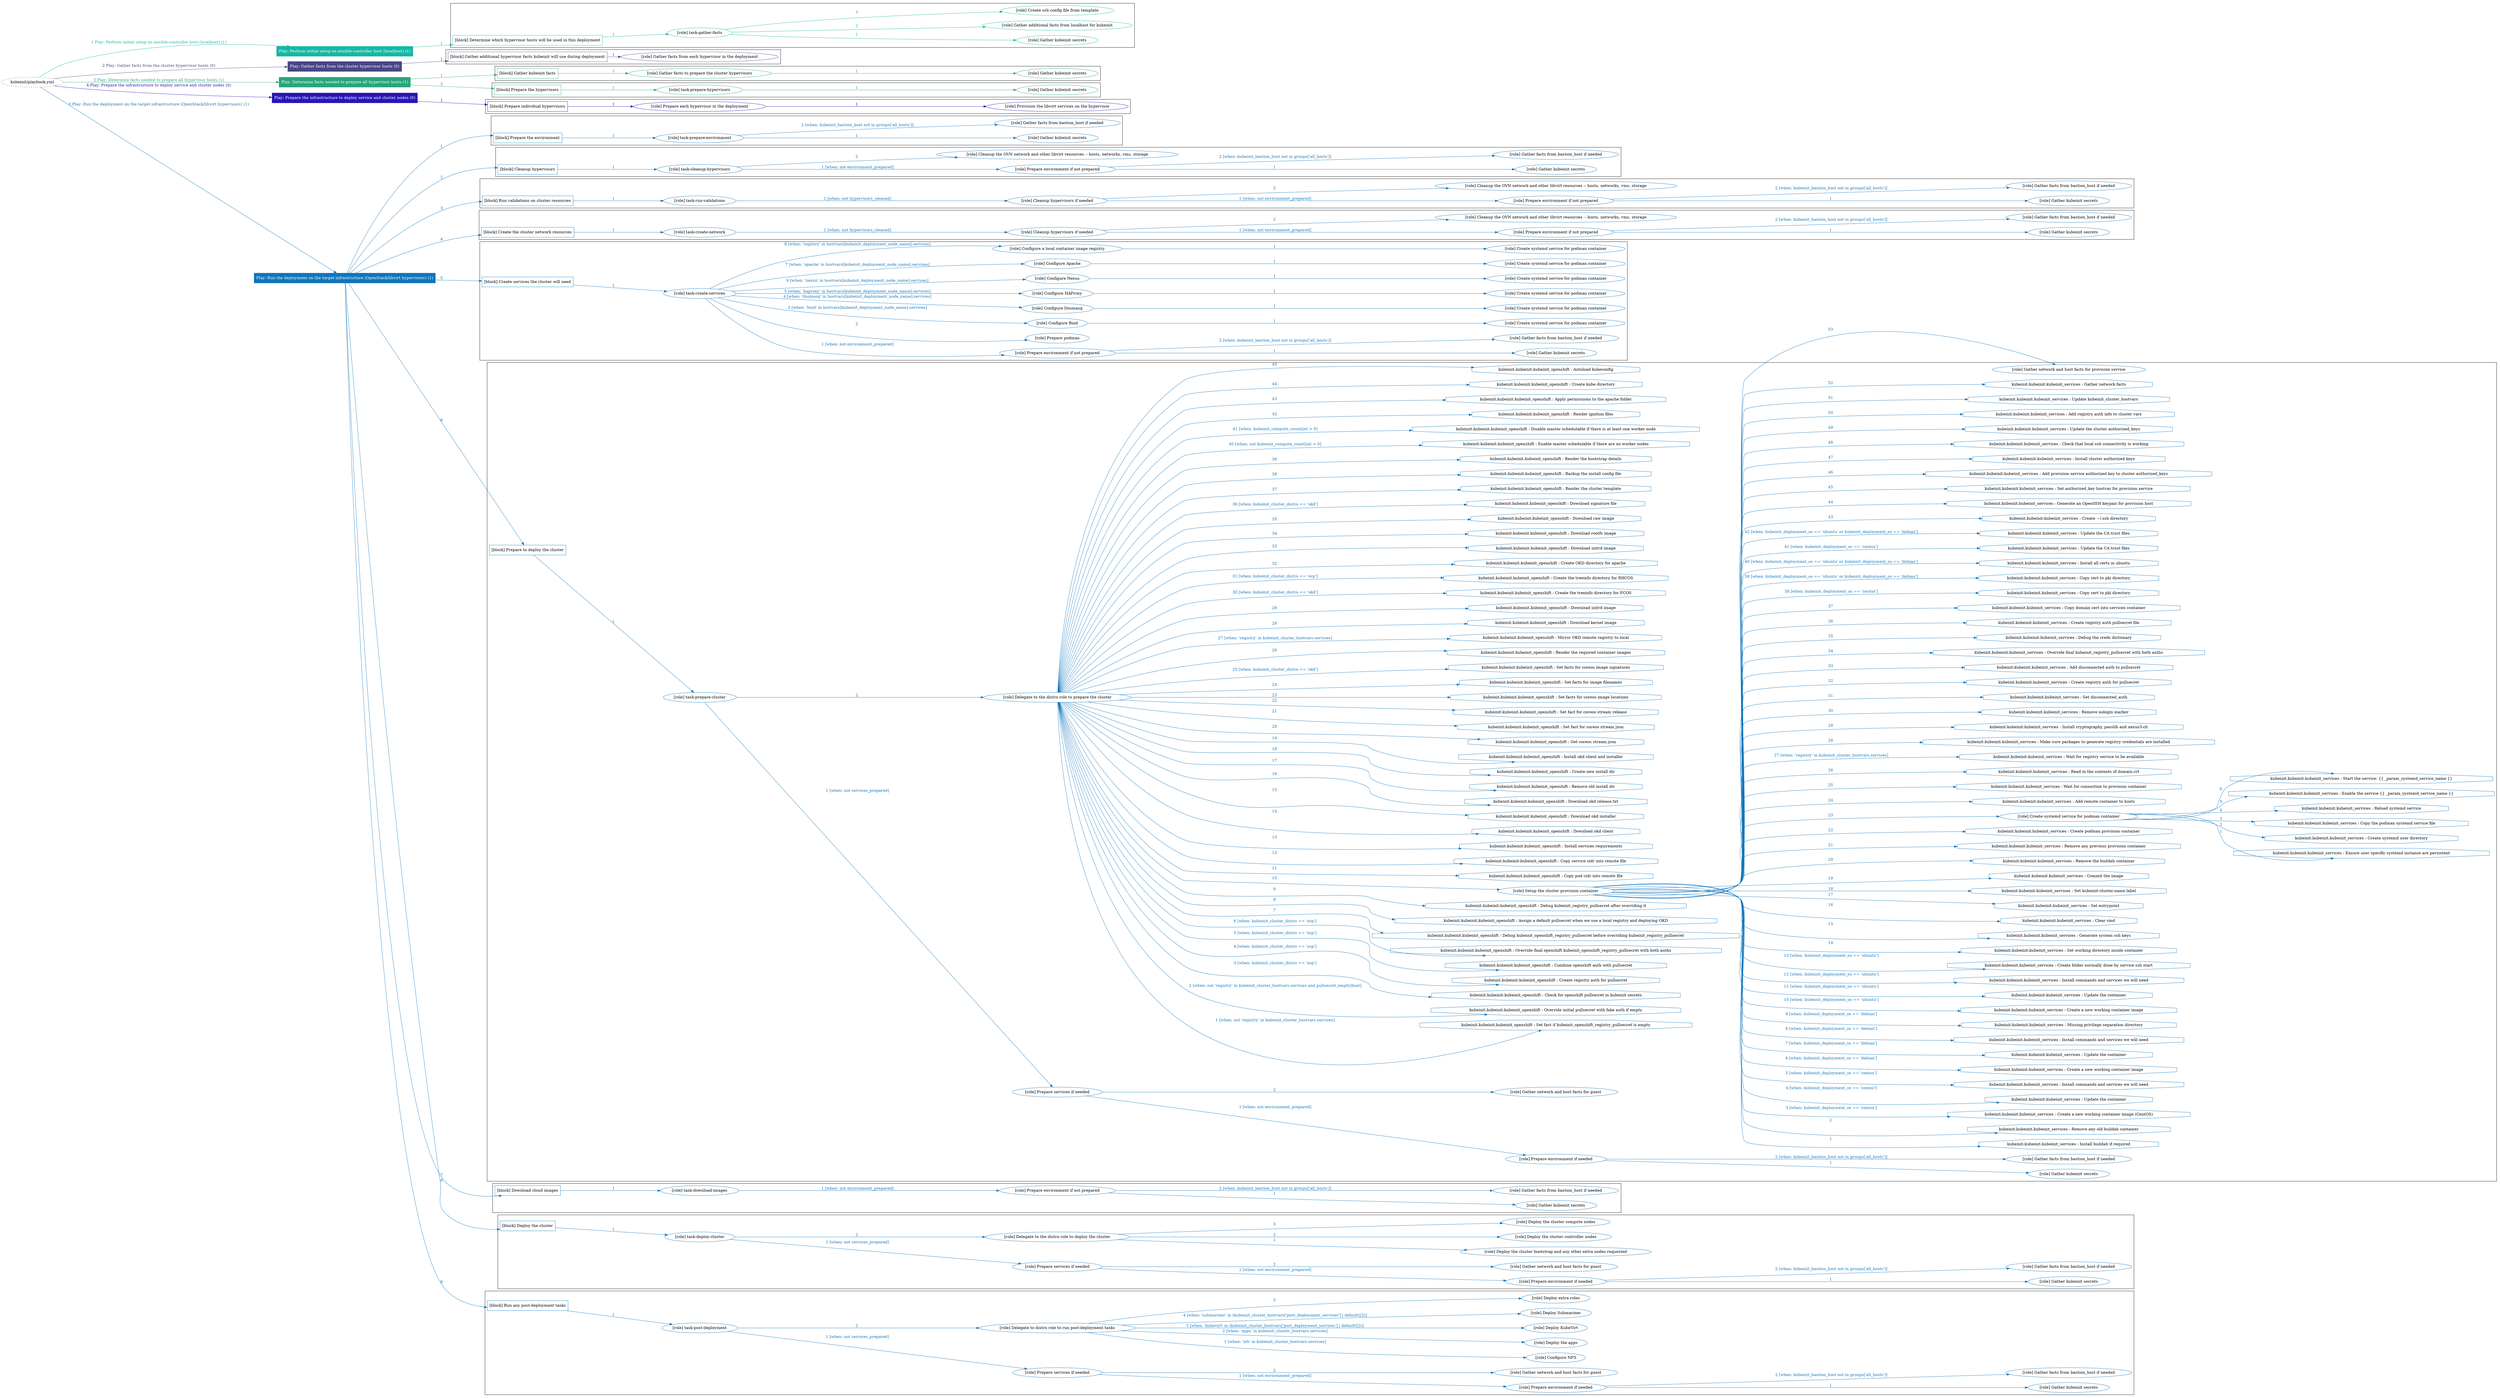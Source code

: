 digraph {
	graph [concentrate=true ordering=in rankdir=LR ratio=fill]
	edge [esep=5 sep=10]
	"kubeinit/playbook.yml" [URL="/home/runner/work/kubeinit/kubeinit/kubeinit/playbook.yml" id=playbook_9e5fa385 style=dotted]
	"kubeinit/playbook.yml" -> play_6a64fa84 [label="1 Play: Perform initial setup on ansible-controller host (localhost) (1)" color="#14b8a4" fontcolor="#14b8a4" id=edge_play_6a64fa84 labeltooltip="1 Play: Perform initial setup on ansible-controller host (localhost) (1)" tooltip="1 Play: Perform initial setup on ansible-controller host (localhost) (1)"]
	subgraph "Play: Perform initial setup on ansible-controller host (localhost) (1)" {
		play_6a64fa84 [label="Play: Perform initial setup on ansible-controller host (localhost) (1)" URL="/home/runner/work/kubeinit/kubeinit/kubeinit/playbook.yml" color="#14b8a4" fontcolor="#ffffff" id=play_6a64fa84 shape=box style=filled tooltip=localhost]
		play_6a64fa84 -> block_e2018f02 [label=1 color="#14b8a4" fontcolor="#14b8a4" id=edge_block_e2018f02 labeltooltip=1 tooltip=1]
		subgraph cluster_block_e2018f02 {
			block_e2018f02 [label="[block] Determine which hypervisor hosts will be used in this deployment" URL="/home/runner/work/kubeinit/kubeinit/kubeinit/playbook.yml" color="#14b8a4" id=block_e2018f02 labeltooltip="Determine which hypervisor hosts will be used in this deployment" shape=box tooltip="Determine which hypervisor hosts will be used in this deployment"]
			block_e2018f02 -> role_97c6e4bb [label="1 " color="#14b8a4" fontcolor="#14b8a4" id=edge_role_97c6e4bb labeltooltip="1 " tooltip="1 "]
			subgraph "task-gather-facts" {
				role_97c6e4bb [label="[role] task-gather-facts" URL="/home/runner/work/kubeinit/kubeinit/kubeinit/playbook.yml" color="#14b8a4" id=role_97c6e4bb tooltip="task-gather-facts"]
				role_97c6e4bb -> role_c52d7ec8 [label="1 " color="#14b8a4" fontcolor="#14b8a4" id=edge_role_c52d7ec8 labeltooltip="1 " tooltip="1 "]
				subgraph "Gather kubeinit secrets" {
					role_c52d7ec8 [label="[role] Gather kubeinit secrets" URL="/home/runner/.ansible/collections/ansible_collections/kubeinit/kubeinit/roles/kubeinit_prepare/tasks/build_hypervisors_group.yml" color="#14b8a4" id=role_c52d7ec8 tooltip="Gather kubeinit secrets"]
				}
				role_97c6e4bb -> role_9847e4b9 [label="2 " color="#14b8a4" fontcolor="#14b8a4" id=edge_role_9847e4b9 labeltooltip="2 " tooltip="2 "]
				subgraph "Gather additional facts from localhost for kubeinit" {
					role_9847e4b9 [label="[role] Gather additional facts from localhost for kubeinit" URL="/home/runner/.ansible/collections/ansible_collections/kubeinit/kubeinit/roles/kubeinit_prepare/tasks/build_hypervisors_group.yml" color="#14b8a4" id=role_9847e4b9 tooltip="Gather additional facts from localhost for kubeinit"]
				}
				role_97c6e4bb -> role_13cd84b4 [label="3 " color="#14b8a4" fontcolor="#14b8a4" id=edge_role_13cd84b4 labeltooltip="3 " tooltip="3 "]
				subgraph "Create ssh config file from template" {
					role_13cd84b4 [label="[role] Create ssh config file from template" URL="/home/runner/.ansible/collections/ansible_collections/kubeinit/kubeinit/roles/kubeinit_prepare/tasks/build_hypervisors_group.yml" color="#14b8a4" id=role_13cd84b4 tooltip="Create ssh config file from template"]
				}
			}
		}
	}
	"kubeinit/playbook.yml" -> play_fe1e783b [label="2 Play: Gather facts from the cluster hypervisor hosts (0)" color="#484685" fontcolor="#484685" id=edge_play_fe1e783b labeltooltip="2 Play: Gather facts from the cluster hypervisor hosts (0)" tooltip="2 Play: Gather facts from the cluster hypervisor hosts (0)"]
	subgraph "Play: Gather facts from the cluster hypervisor hosts (0)" {
		play_fe1e783b [label="Play: Gather facts from the cluster hypervisor hosts (0)" URL="/home/runner/work/kubeinit/kubeinit/kubeinit/playbook.yml" color="#484685" fontcolor="#ffffff" id=play_fe1e783b shape=box style=filled tooltip="Play: Gather facts from the cluster hypervisor hosts (0)"]
		play_fe1e783b -> block_e517d005 [label=1 color="#484685" fontcolor="#484685" id=edge_block_e517d005 labeltooltip=1 tooltip=1]
		subgraph cluster_block_e517d005 {
			block_e517d005 [label="[block] Gather additional hypervisor facts kubeinit will use during deployment" URL="/home/runner/work/kubeinit/kubeinit/kubeinit/playbook.yml" color="#484685" id=block_e517d005 labeltooltip="Gather additional hypervisor facts kubeinit will use during deployment" shape=box tooltip="Gather additional hypervisor facts kubeinit will use during deployment"]
			block_e517d005 -> role_4057dbec [label="1 " color="#484685" fontcolor="#484685" id=edge_role_4057dbec labeltooltip="1 " tooltip="1 "]
			subgraph "Gather facts from each hypervisor in the deployment" {
				role_4057dbec [label="[role] Gather facts from each hypervisor in the deployment" URL="/home/runner/work/kubeinit/kubeinit/kubeinit/playbook.yml" color="#484685" id=role_4057dbec tooltip="Gather facts from each hypervisor in the deployment"]
			}
		}
	}
	"kubeinit/playbook.yml" -> play_8d588830 [label="3 Play: Determine facts needed to prepare all hypervisor hosts (1)" color="#26a67b" fontcolor="#26a67b" id=edge_play_8d588830 labeltooltip="3 Play: Determine facts needed to prepare all hypervisor hosts (1)" tooltip="3 Play: Determine facts needed to prepare all hypervisor hosts (1)"]
	subgraph "Play: Determine facts needed to prepare all hypervisor hosts (1)" {
		play_8d588830 [label="Play: Determine facts needed to prepare all hypervisor hosts (1)" URL="/home/runner/work/kubeinit/kubeinit/kubeinit/playbook.yml" color="#26a67b" fontcolor="#ffffff" id=play_8d588830 shape=box style=filled tooltip=localhost]
		play_8d588830 -> block_5fb7e1b6 [label=1 color="#26a67b" fontcolor="#26a67b" id=edge_block_5fb7e1b6 labeltooltip=1 tooltip=1]
		subgraph cluster_block_5fb7e1b6 {
			block_5fb7e1b6 [label="[block] Gather kubeinit facts" URL="/home/runner/work/kubeinit/kubeinit/kubeinit/playbook.yml" color="#26a67b" id=block_5fb7e1b6 labeltooltip="Gather kubeinit facts" shape=box tooltip="Gather kubeinit facts"]
			block_5fb7e1b6 -> role_122c0503 [label="1 " color="#26a67b" fontcolor="#26a67b" id=edge_role_122c0503 labeltooltip="1 " tooltip="1 "]
			subgraph "Gather facts to prepare the cluster hypervisors" {
				role_122c0503 [label="[role] Gather facts to prepare the cluster hypervisors" URL="/home/runner/work/kubeinit/kubeinit/kubeinit/playbook.yml" color="#26a67b" id=role_122c0503 tooltip="Gather facts to prepare the cluster hypervisors"]
				role_122c0503 -> role_98abc36a [label="1 " color="#26a67b" fontcolor="#26a67b" id=edge_role_98abc36a labeltooltip="1 " tooltip="1 "]
				subgraph "Gather kubeinit secrets" {
					role_98abc36a [label="[role] Gather kubeinit secrets" URL="/home/runner/.ansible/collections/ansible_collections/kubeinit/kubeinit/roles/kubeinit_prepare/tasks/gather_kubeinit_facts.yml" color="#26a67b" id=role_98abc36a tooltip="Gather kubeinit secrets"]
				}
			}
		}
		play_8d588830 -> block_a46fee6e [label=2 color="#26a67b" fontcolor="#26a67b" id=edge_block_a46fee6e labeltooltip=2 tooltip=2]
		subgraph cluster_block_a46fee6e {
			block_a46fee6e [label="[block] Prepare the hypervisors" URL="/home/runner/work/kubeinit/kubeinit/kubeinit/playbook.yml" color="#26a67b" id=block_a46fee6e labeltooltip="Prepare the hypervisors" shape=box tooltip="Prepare the hypervisors"]
			block_a46fee6e -> role_9f5f4277 [label="1 " color="#26a67b" fontcolor="#26a67b" id=edge_role_9f5f4277 labeltooltip="1 " tooltip="1 "]
			subgraph "task-prepare-hypervisors" {
				role_9f5f4277 [label="[role] task-prepare-hypervisors" URL="/home/runner/work/kubeinit/kubeinit/kubeinit/playbook.yml" color="#26a67b" id=role_9f5f4277 tooltip="task-prepare-hypervisors"]
				role_9f5f4277 -> role_4f307e74 [label="1 " color="#26a67b" fontcolor="#26a67b" id=edge_role_4f307e74 labeltooltip="1 " tooltip="1 "]
				subgraph "Gather kubeinit secrets" {
					role_4f307e74 [label="[role] Gather kubeinit secrets" URL="/home/runner/.ansible/collections/ansible_collections/kubeinit/kubeinit/roles/kubeinit_prepare/tasks/gather_kubeinit_facts.yml" color="#26a67b" id=role_4f307e74 tooltip="Gather kubeinit secrets"]
				}
			}
		}
	}
	"kubeinit/playbook.yml" -> play_03ba22c1 [label="4 Play: Prepare the infrastructure to deploy service and cluster nodes (0)" color="#2914b8" fontcolor="#2914b8" id=edge_play_03ba22c1 labeltooltip="4 Play: Prepare the infrastructure to deploy service and cluster nodes (0)" tooltip="4 Play: Prepare the infrastructure to deploy service and cluster nodes (0)"]
	subgraph "Play: Prepare the infrastructure to deploy service and cluster nodes (0)" {
		play_03ba22c1 [label="Play: Prepare the infrastructure to deploy service and cluster nodes (0)" URL="/home/runner/work/kubeinit/kubeinit/kubeinit/playbook.yml" color="#2914b8" fontcolor="#ffffff" id=play_03ba22c1 shape=box style=filled tooltip="Play: Prepare the infrastructure to deploy service and cluster nodes (0)"]
		play_03ba22c1 -> block_e4e79aa3 [label=1 color="#2914b8" fontcolor="#2914b8" id=edge_block_e4e79aa3 labeltooltip=1 tooltip=1]
		subgraph cluster_block_e4e79aa3 {
			block_e4e79aa3 [label="[block] Prepare individual hypervisors" URL="/home/runner/work/kubeinit/kubeinit/kubeinit/playbook.yml" color="#2914b8" id=block_e4e79aa3 labeltooltip="Prepare individual hypervisors" shape=box tooltip="Prepare individual hypervisors"]
			block_e4e79aa3 -> role_8b487819 [label="1 " color="#2914b8" fontcolor="#2914b8" id=edge_role_8b487819 labeltooltip="1 " tooltip="1 "]
			subgraph "Prepare each hypervisor in the deployment" {
				role_8b487819 [label="[role] Prepare each hypervisor in the deployment" URL="/home/runner/work/kubeinit/kubeinit/kubeinit/playbook.yml" color="#2914b8" id=role_8b487819 tooltip="Prepare each hypervisor in the deployment"]
				role_8b487819 -> role_5d2f3b7e [label="1 " color="#2914b8" fontcolor="#2914b8" id=edge_role_5d2f3b7e labeltooltip="1 " tooltip="1 "]
				subgraph "Provision the libvirt services on the hypervisor" {
					role_5d2f3b7e [label="[role] Provision the libvirt services on the hypervisor" URL="/home/runner/.ansible/collections/ansible_collections/kubeinit/kubeinit/roles/kubeinit_prepare/tasks/prepare_hypervisor.yml" color="#2914b8" id=role_5d2f3b7e tooltip="Provision the libvirt services on the hypervisor"]
				}
			}
		}
	}
	"kubeinit/playbook.yml" -> play_31b7eefb [label="5 Play: Run the deployment on the target infrastructure (OpenStack/libvirt hypervisors) (1)" color="#1175bb" fontcolor="#1175bb" id=edge_play_31b7eefb labeltooltip="5 Play: Run the deployment on the target infrastructure (OpenStack/libvirt hypervisors) (1)" tooltip="5 Play: Run the deployment on the target infrastructure (OpenStack/libvirt hypervisors) (1)"]
	subgraph "Play: Run the deployment on the target infrastructure (OpenStack/libvirt hypervisors) (1)" {
		play_31b7eefb [label="Play: Run the deployment on the target infrastructure (OpenStack/libvirt hypervisors) (1)" URL="/home/runner/work/kubeinit/kubeinit/kubeinit/playbook.yml" color="#1175bb" fontcolor="#ffffff" id=play_31b7eefb shape=box style=filled tooltip=localhost]
		play_31b7eefb -> block_69996e6f [label=1 color="#1175bb" fontcolor="#1175bb" id=edge_block_69996e6f labeltooltip=1 tooltip=1]
		subgraph cluster_block_69996e6f {
			block_69996e6f [label="[block] Prepare the environment" URL="/home/runner/work/kubeinit/kubeinit/kubeinit/playbook.yml" color="#1175bb" id=block_69996e6f labeltooltip="Prepare the environment" shape=box tooltip="Prepare the environment"]
			block_69996e6f -> role_22f3e150 [label="1 " color="#1175bb" fontcolor="#1175bb" id=edge_role_22f3e150 labeltooltip="1 " tooltip="1 "]
			subgraph "task-prepare-environment" {
				role_22f3e150 [label="[role] task-prepare-environment" URL="/home/runner/work/kubeinit/kubeinit/kubeinit/playbook.yml" color="#1175bb" id=role_22f3e150 tooltip="task-prepare-environment"]
				role_22f3e150 -> role_4b802291 [label="1 " color="#1175bb" fontcolor="#1175bb" id=edge_role_4b802291 labeltooltip="1 " tooltip="1 "]
				subgraph "Gather kubeinit secrets" {
					role_4b802291 [label="[role] Gather kubeinit secrets" URL="/home/runner/.ansible/collections/ansible_collections/kubeinit/kubeinit/roles/kubeinit_prepare/tasks/gather_kubeinit_facts.yml" color="#1175bb" id=role_4b802291 tooltip="Gather kubeinit secrets"]
				}
				role_22f3e150 -> role_91bb3b0e [label="2 [when: kubeinit_bastion_host not in groups['all_hosts']]" color="#1175bb" fontcolor="#1175bb" id=edge_role_91bb3b0e labeltooltip="2 [when: kubeinit_bastion_host not in groups['all_hosts']]" tooltip="2 [when: kubeinit_bastion_host not in groups['all_hosts']]"]
				subgraph "Gather facts from bastion_host if needed" {
					role_91bb3b0e [label="[role] Gather facts from bastion_host if needed" URL="/home/runner/.ansible/collections/ansible_collections/kubeinit/kubeinit/roles/kubeinit_prepare/tasks/main.yml" color="#1175bb" id=role_91bb3b0e tooltip="Gather facts from bastion_host if needed"]
				}
			}
		}
		play_31b7eefb -> block_fe32151d [label=2 color="#1175bb" fontcolor="#1175bb" id=edge_block_fe32151d labeltooltip=2 tooltip=2]
		subgraph cluster_block_fe32151d {
			block_fe32151d [label="[block] Cleanup hypervisors" URL="/home/runner/work/kubeinit/kubeinit/kubeinit/playbook.yml" color="#1175bb" id=block_fe32151d labeltooltip="Cleanup hypervisors" shape=box tooltip="Cleanup hypervisors"]
			block_fe32151d -> role_95122f56 [label="1 " color="#1175bb" fontcolor="#1175bb" id=edge_role_95122f56 labeltooltip="1 " tooltip="1 "]
			subgraph "task-cleanup-hypervisors" {
				role_95122f56 [label="[role] task-cleanup-hypervisors" URL="/home/runner/work/kubeinit/kubeinit/kubeinit/playbook.yml" color="#1175bb" id=role_95122f56 tooltip="task-cleanup-hypervisors"]
				role_95122f56 -> role_6951acb7 [label="1 [when: not environment_prepared]" color="#1175bb" fontcolor="#1175bb" id=edge_role_6951acb7 labeltooltip="1 [when: not environment_prepared]" tooltip="1 [when: not environment_prepared]"]
				subgraph "Prepare environment if not prepared" {
					role_6951acb7 [label="[role] Prepare environment if not prepared" URL="/home/runner/.ansible/collections/ansible_collections/kubeinit/kubeinit/roles/kubeinit_libvirt/tasks/cleanup_hypervisors.yml" color="#1175bb" id=role_6951acb7 tooltip="Prepare environment if not prepared"]
					role_6951acb7 -> role_1f8a470c [label="1 " color="#1175bb" fontcolor="#1175bb" id=edge_role_1f8a470c labeltooltip="1 " tooltip="1 "]
					subgraph "Gather kubeinit secrets" {
						role_1f8a470c [label="[role] Gather kubeinit secrets" URL="/home/runner/.ansible/collections/ansible_collections/kubeinit/kubeinit/roles/kubeinit_prepare/tasks/gather_kubeinit_facts.yml" color="#1175bb" id=role_1f8a470c tooltip="Gather kubeinit secrets"]
					}
					role_6951acb7 -> role_c889e19e [label="2 [when: kubeinit_bastion_host not in groups['all_hosts']]" color="#1175bb" fontcolor="#1175bb" id=edge_role_c889e19e labeltooltip="2 [when: kubeinit_bastion_host not in groups['all_hosts']]" tooltip="2 [when: kubeinit_bastion_host not in groups['all_hosts']]"]
					subgraph "Gather facts from bastion_host if needed" {
						role_c889e19e [label="[role] Gather facts from bastion_host if needed" URL="/home/runner/.ansible/collections/ansible_collections/kubeinit/kubeinit/roles/kubeinit_prepare/tasks/main.yml" color="#1175bb" id=role_c889e19e tooltip="Gather facts from bastion_host if needed"]
					}
				}
				role_95122f56 -> role_8fd5be63 [label="2 " color="#1175bb" fontcolor="#1175bb" id=edge_role_8fd5be63 labeltooltip="2 " tooltip="2 "]
				subgraph "Cleanup the OVN network and other libvirt resources -- hosts, networks, vms, storage" {
					role_8fd5be63 [label="[role] Cleanup the OVN network and other libvirt resources -- hosts, networks, vms, storage" URL="/home/runner/.ansible/collections/ansible_collections/kubeinit/kubeinit/roles/kubeinit_libvirt/tasks/cleanup_hypervisors.yml" color="#1175bb" id=role_8fd5be63 tooltip="Cleanup the OVN network and other libvirt resources -- hosts, networks, vms, storage"]
				}
			}
		}
		play_31b7eefb -> block_b985a3d8 [label=3 color="#1175bb" fontcolor="#1175bb" id=edge_block_b985a3d8 labeltooltip=3 tooltip=3]
		subgraph cluster_block_b985a3d8 {
			block_b985a3d8 [label="[block] Run validations on cluster resources" URL="/home/runner/work/kubeinit/kubeinit/kubeinit/playbook.yml" color="#1175bb" id=block_b985a3d8 labeltooltip="Run validations on cluster resources" shape=box tooltip="Run validations on cluster resources"]
			block_b985a3d8 -> role_b5a6718e [label="1 " color="#1175bb" fontcolor="#1175bb" id=edge_role_b5a6718e labeltooltip="1 " tooltip="1 "]
			subgraph "task-run-validations" {
				role_b5a6718e [label="[role] task-run-validations" URL="/home/runner/work/kubeinit/kubeinit/kubeinit/playbook.yml" color="#1175bb" id=role_b5a6718e tooltip="task-run-validations"]
				role_b5a6718e -> role_d8ce33ed [label="1 [when: not hypervisors_cleaned]" color="#1175bb" fontcolor="#1175bb" id=edge_role_d8ce33ed labeltooltip="1 [when: not hypervisors_cleaned]" tooltip="1 [when: not hypervisors_cleaned]"]
				subgraph "Cleanup hypervisors if needed" {
					role_d8ce33ed [label="[role] Cleanup hypervisors if needed" URL="/home/runner/.ansible/collections/ansible_collections/kubeinit/kubeinit/roles/kubeinit_validations/tasks/main.yml" color="#1175bb" id=role_d8ce33ed tooltip="Cleanup hypervisors if needed"]
					role_d8ce33ed -> role_90c3a9b6 [label="1 [when: not environment_prepared]" color="#1175bb" fontcolor="#1175bb" id=edge_role_90c3a9b6 labeltooltip="1 [when: not environment_prepared]" tooltip="1 [when: not environment_prepared]"]
					subgraph "Prepare environment if not prepared" {
						role_90c3a9b6 [label="[role] Prepare environment if not prepared" URL="/home/runner/.ansible/collections/ansible_collections/kubeinit/kubeinit/roles/kubeinit_libvirt/tasks/cleanup_hypervisors.yml" color="#1175bb" id=role_90c3a9b6 tooltip="Prepare environment if not prepared"]
						role_90c3a9b6 -> role_466a9f11 [label="1 " color="#1175bb" fontcolor="#1175bb" id=edge_role_466a9f11 labeltooltip="1 " tooltip="1 "]
						subgraph "Gather kubeinit secrets" {
							role_466a9f11 [label="[role] Gather kubeinit secrets" URL="/home/runner/.ansible/collections/ansible_collections/kubeinit/kubeinit/roles/kubeinit_prepare/tasks/gather_kubeinit_facts.yml" color="#1175bb" id=role_466a9f11 tooltip="Gather kubeinit secrets"]
						}
						role_90c3a9b6 -> role_009c7f73 [label="2 [when: kubeinit_bastion_host not in groups['all_hosts']]" color="#1175bb" fontcolor="#1175bb" id=edge_role_009c7f73 labeltooltip="2 [when: kubeinit_bastion_host not in groups['all_hosts']]" tooltip="2 [when: kubeinit_bastion_host not in groups['all_hosts']]"]
						subgraph "Gather facts from bastion_host if needed" {
							role_009c7f73 [label="[role] Gather facts from bastion_host if needed" URL="/home/runner/.ansible/collections/ansible_collections/kubeinit/kubeinit/roles/kubeinit_prepare/tasks/main.yml" color="#1175bb" id=role_009c7f73 tooltip="Gather facts from bastion_host if needed"]
						}
					}
					role_d8ce33ed -> role_f02f02e7 [label="2 " color="#1175bb" fontcolor="#1175bb" id=edge_role_f02f02e7 labeltooltip="2 " tooltip="2 "]
					subgraph "Cleanup the OVN network and other libvirt resources -- hosts, networks, vms, storage" {
						role_f02f02e7 [label="[role] Cleanup the OVN network and other libvirt resources -- hosts, networks, vms, storage" URL="/home/runner/.ansible/collections/ansible_collections/kubeinit/kubeinit/roles/kubeinit_libvirt/tasks/cleanup_hypervisors.yml" color="#1175bb" id=role_f02f02e7 tooltip="Cleanup the OVN network and other libvirt resources -- hosts, networks, vms, storage"]
					}
				}
			}
		}
		play_31b7eefb -> block_cbe49665 [label=4 color="#1175bb" fontcolor="#1175bb" id=edge_block_cbe49665 labeltooltip=4 tooltip=4]
		subgraph cluster_block_cbe49665 {
			block_cbe49665 [label="[block] Create the cluster network resources" URL="/home/runner/work/kubeinit/kubeinit/kubeinit/playbook.yml" color="#1175bb" id=block_cbe49665 labeltooltip="Create the cluster network resources" shape=box tooltip="Create the cluster network resources"]
			block_cbe49665 -> role_fd55d20b [label="1 " color="#1175bb" fontcolor="#1175bb" id=edge_role_fd55d20b labeltooltip="1 " tooltip="1 "]
			subgraph "task-create-network" {
				role_fd55d20b [label="[role] task-create-network" URL="/home/runner/work/kubeinit/kubeinit/kubeinit/playbook.yml" color="#1175bb" id=role_fd55d20b tooltip="task-create-network"]
				role_fd55d20b -> role_390cd95a [label="1 [when: not hypervisors_cleaned]" color="#1175bb" fontcolor="#1175bb" id=edge_role_390cd95a labeltooltip="1 [when: not hypervisors_cleaned]" tooltip="1 [when: not hypervisors_cleaned]"]
				subgraph "Cleanup hypervisors if needed" {
					role_390cd95a [label="[role] Cleanup hypervisors if needed" URL="/home/runner/.ansible/collections/ansible_collections/kubeinit/kubeinit/roles/kubeinit_libvirt/tasks/create_network.yml" color="#1175bb" id=role_390cd95a tooltip="Cleanup hypervisors if needed"]
					role_390cd95a -> role_04046cae [label="1 [when: not environment_prepared]" color="#1175bb" fontcolor="#1175bb" id=edge_role_04046cae labeltooltip="1 [when: not environment_prepared]" tooltip="1 [when: not environment_prepared]"]
					subgraph "Prepare environment if not prepared" {
						role_04046cae [label="[role] Prepare environment if not prepared" URL="/home/runner/.ansible/collections/ansible_collections/kubeinit/kubeinit/roles/kubeinit_libvirt/tasks/cleanup_hypervisors.yml" color="#1175bb" id=role_04046cae tooltip="Prepare environment if not prepared"]
						role_04046cae -> role_ec62b100 [label="1 " color="#1175bb" fontcolor="#1175bb" id=edge_role_ec62b100 labeltooltip="1 " tooltip="1 "]
						subgraph "Gather kubeinit secrets" {
							role_ec62b100 [label="[role] Gather kubeinit secrets" URL="/home/runner/.ansible/collections/ansible_collections/kubeinit/kubeinit/roles/kubeinit_prepare/tasks/gather_kubeinit_facts.yml" color="#1175bb" id=role_ec62b100 tooltip="Gather kubeinit secrets"]
						}
						role_04046cae -> role_3ec27b19 [label="2 [when: kubeinit_bastion_host not in groups['all_hosts']]" color="#1175bb" fontcolor="#1175bb" id=edge_role_3ec27b19 labeltooltip="2 [when: kubeinit_bastion_host not in groups['all_hosts']]" tooltip="2 [when: kubeinit_bastion_host not in groups['all_hosts']]"]
						subgraph "Gather facts from bastion_host if needed" {
							role_3ec27b19 [label="[role] Gather facts from bastion_host if needed" URL="/home/runner/.ansible/collections/ansible_collections/kubeinit/kubeinit/roles/kubeinit_prepare/tasks/main.yml" color="#1175bb" id=role_3ec27b19 tooltip="Gather facts from bastion_host if needed"]
						}
					}
					role_390cd95a -> role_95f022d6 [label="2 " color="#1175bb" fontcolor="#1175bb" id=edge_role_95f022d6 labeltooltip="2 " tooltip="2 "]
					subgraph "Cleanup the OVN network and other libvirt resources -- hosts, networks, vms, storage" {
						role_95f022d6 [label="[role] Cleanup the OVN network and other libvirt resources -- hosts, networks, vms, storage" URL="/home/runner/.ansible/collections/ansible_collections/kubeinit/kubeinit/roles/kubeinit_libvirt/tasks/cleanup_hypervisors.yml" color="#1175bb" id=role_95f022d6 tooltip="Cleanup the OVN network and other libvirt resources -- hosts, networks, vms, storage"]
					}
				}
			}
		}
		play_31b7eefb -> block_73ef028b [label=5 color="#1175bb" fontcolor="#1175bb" id=edge_block_73ef028b labeltooltip=5 tooltip=5]
		subgraph cluster_block_73ef028b {
			block_73ef028b [label="[block] Create services the cluster will need" URL="/home/runner/work/kubeinit/kubeinit/kubeinit/playbook.yml" color="#1175bb" id=block_73ef028b labeltooltip="Create services the cluster will need" shape=box tooltip="Create services the cluster will need"]
			block_73ef028b -> role_ec26fa7b [label="1 " color="#1175bb" fontcolor="#1175bb" id=edge_role_ec26fa7b labeltooltip="1 " tooltip="1 "]
			subgraph "task-create-services" {
				role_ec26fa7b [label="[role] task-create-services" URL="/home/runner/work/kubeinit/kubeinit/kubeinit/playbook.yml" color="#1175bb" id=role_ec26fa7b tooltip="task-create-services"]
				role_ec26fa7b -> role_7cf713a9 [label="1 [when: not environment_prepared]" color="#1175bb" fontcolor="#1175bb" id=edge_role_7cf713a9 labeltooltip="1 [when: not environment_prepared]" tooltip="1 [when: not environment_prepared]"]
				subgraph "Prepare environment if not prepared" {
					role_7cf713a9 [label="[role] Prepare environment if not prepared" URL="/home/runner/.ansible/collections/ansible_collections/kubeinit/kubeinit/roles/kubeinit_services/tasks/main.yml" color="#1175bb" id=role_7cf713a9 tooltip="Prepare environment if not prepared"]
					role_7cf713a9 -> role_98fcf67f [label="1 " color="#1175bb" fontcolor="#1175bb" id=edge_role_98fcf67f labeltooltip="1 " tooltip="1 "]
					subgraph "Gather kubeinit secrets" {
						role_98fcf67f [label="[role] Gather kubeinit secrets" URL="/home/runner/.ansible/collections/ansible_collections/kubeinit/kubeinit/roles/kubeinit_prepare/tasks/gather_kubeinit_facts.yml" color="#1175bb" id=role_98fcf67f tooltip="Gather kubeinit secrets"]
					}
					role_7cf713a9 -> role_916c213f [label="2 [when: kubeinit_bastion_host not in groups['all_hosts']]" color="#1175bb" fontcolor="#1175bb" id=edge_role_916c213f labeltooltip="2 [when: kubeinit_bastion_host not in groups['all_hosts']]" tooltip="2 [when: kubeinit_bastion_host not in groups['all_hosts']]"]
					subgraph "Gather facts from bastion_host if needed" {
						role_916c213f [label="[role] Gather facts from bastion_host if needed" URL="/home/runner/.ansible/collections/ansible_collections/kubeinit/kubeinit/roles/kubeinit_prepare/tasks/main.yml" color="#1175bb" id=role_916c213f tooltip="Gather facts from bastion_host if needed"]
					}
				}
				role_ec26fa7b -> role_790afad2 [label="2 " color="#1175bb" fontcolor="#1175bb" id=edge_role_790afad2 labeltooltip="2 " tooltip="2 "]
				subgraph "Prepare podman" {
					role_790afad2 [label="[role] Prepare podman" URL="/home/runner/.ansible/collections/ansible_collections/kubeinit/kubeinit/roles/kubeinit_services/tasks/00_create_service_pod.yml" color="#1175bb" id=role_790afad2 tooltip="Prepare podman"]
				}
				role_ec26fa7b -> role_38ced185 [label="3 [when: 'bind' in hostvars[kubeinit_deployment_node_name].services]" color="#1175bb" fontcolor="#1175bb" id=edge_role_38ced185 labeltooltip="3 [when: 'bind' in hostvars[kubeinit_deployment_node_name].services]" tooltip="3 [when: 'bind' in hostvars[kubeinit_deployment_node_name].services]"]
				subgraph "Configure Bind" {
					role_38ced185 [label="[role] Configure Bind" URL="/home/runner/.ansible/collections/ansible_collections/kubeinit/kubeinit/roles/kubeinit_services/tasks/start_services_containers.yml" color="#1175bb" id=role_38ced185 tooltip="Configure Bind"]
					role_38ced185 -> role_0c2f8716 [label="1 " color="#1175bb" fontcolor="#1175bb" id=edge_role_0c2f8716 labeltooltip="1 " tooltip="1 "]
					subgraph "Create systemd service for podman container" {
						role_0c2f8716 [label="[role] Create systemd service for podman container" URL="/home/runner/.ansible/collections/ansible_collections/kubeinit/kubeinit/roles/kubeinit_bind/tasks/main.yml" color="#1175bb" id=role_0c2f8716 tooltip="Create systemd service for podman container"]
					}
				}
				role_ec26fa7b -> role_87c0c0f7 [label="4 [when: 'dnsmasq' in hostvars[kubeinit_deployment_node_name].services]" color="#1175bb" fontcolor="#1175bb" id=edge_role_87c0c0f7 labeltooltip="4 [when: 'dnsmasq' in hostvars[kubeinit_deployment_node_name].services]" tooltip="4 [when: 'dnsmasq' in hostvars[kubeinit_deployment_node_name].services]"]
				subgraph "Configure Dnsmasq" {
					role_87c0c0f7 [label="[role] Configure Dnsmasq" URL="/home/runner/.ansible/collections/ansible_collections/kubeinit/kubeinit/roles/kubeinit_services/tasks/start_services_containers.yml" color="#1175bb" id=role_87c0c0f7 tooltip="Configure Dnsmasq"]
					role_87c0c0f7 -> role_e983fa7f [label="1 " color="#1175bb" fontcolor="#1175bb" id=edge_role_e983fa7f labeltooltip="1 " tooltip="1 "]
					subgraph "Create systemd service for podman container" {
						role_e983fa7f [label="[role] Create systemd service for podman container" URL="/home/runner/.ansible/collections/ansible_collections/kubeinit/kubeinit/roles/kubeinit_dnsmasq/tasks/main.yml" color="#1175bb" id=role_e983fa7f tooltip="Create systemd service for podman container"]
					}
				}
				role_ec26fa7b -> role_ad432a1d [label="5 [when: 'haproxy' in hostvars[kubeinit_deployment_node_name].services]" color="#1175bb" fontcolor="#1175bb" id=edge_role_ad432a1d labeltooltip="5 [when: 'haproxy' in hostvars[kubeinit_deployment_node_name].services]" tooltip="5 [when: 'haproxy' in hostvars[kubeinit_deployment_node_name].services]"]
				subgraph "Configure HAProxy" {
					role_ad432a1d [label="[role] Configure HAProxy" URL="/home/runner/.ansible/collections/ansible_collections/kubeinit/kubeinit/roles/kubeinit_services/tasks/start_services_containers.yml" color="#1175bb" id=role_ad432a1d tooltip="Configure HAProxy"]
					role_ad432a1d -> role_e4132df7 [label="1 " color="#1175bb" fontcolor="#1175bb" id=edge_role_e4132df7 labeltooltip="1 " tooltip="1 "]
					subgraph "Create systemd service for podman container" {
						role_e4132df7 [label="[role] Create systemd service for podman container" URL="/home/runner/.ansible/collections/ansible_collections/kubeinit/kubeinit/roles/kubeinit_haproxy/tasks/main.yml" color="#1175bb" id=role_e4132df7 tooltip="Create systemd service for podman container"]
					}
				}
				role_ec26fa7b -> role_b3323e0d [label="6 [when: 'nexus' in hostvars[kubeinit_deployment_node_name].services]" color="#1175bb" fontcolor="#1175bb" id=edge_role_b3323e0d labeltooltip="6 [when: 'nexus' in hostvars[kubeinit_deployment_node_name].services]" tooltip="6 [when: 'nexus' in hostvars[kubeinit_deployment_node_name].services]"]
				subgraph "Configure Nexus" {
					role_b3323e0d [label="[role] Configure Nexus" URL="/home/runner/.ansible/collections/ansible_collections/kubeinit/kubeinit/roles/kubeinit_services/tasks/start_services_containers.yml" color="#1175bb" id=role_b3323e0d tooltip="Configure Nexus"]
					role_b3323e0d -> role_2737b055 [label="1 " color="#1175bb" fontcolor="#1175bb" id=edge_role_2737b055 labeltooltip="1 " tooltip="1 "]
					subgraph "Create systemd service for podman container" {
						role_2737b055 [label="[role] Create systemd service for podman container" URL="/home/runner/.ansible/collections/ansible_collections/kubeinit/kubeinit/roles/kubeinit_nexus/tasks/main.yml" color="#1175bb" id=role_2737b055 tooltip="Create systemd service for podman container"]
					}
				}
				role_ec26fa7b -> role_548c9246 [label="7 [when: 'apache' in hostvars[kubeinit_deployment_node_name].services]" color="#1175bb" fontcolor="#1175bb" id=edge_role_548c9246 labeltooltip="7 [when: 'apache' in hostvars[kubeinit_deployment_node_name].services]" tooltip="7 [when: 'apache' in hostvars[kubeinit_deployment_node_name].services]"]
				subgraph "Configure Apache" {
					role_548c9246 [label="[role] Configure Apache" URL="/home/runner/.ansible/collections/ansible_collections/kubeinit/kubeinit/roles/kubeinit_services/tasks/start_services_containers.yml" color="#1175bb" id=role_548c9246 tooltip="Configure Apache"]
					role_548c9246 -> role_53c9ea5c [label="1 " color="#1175bb" fontcolor="#1175bb" id=edge_role_53c9ea5c labeltooltip="1 " tooltip="1 "]
					subgraph "Create systemd service for podman container" {
						role_53c9ea5c [label="[role] Create systemd service for podman container" URL="/home/runner/.ansible/collections/ansible_collections/kubeinit/kubeinit/roles/kubeinit_apache/tasks/main.yml" color="#1175bb" id=role_53c9ea5c tooltip="Create systemd service for podman container"]
					}
				}
				role_ec26fa7b -> role_acf2dbf7 [label="8 [when: 'registry' in hostvars[kubeinit_deployment_node_name].services]" color="#1175bb" fontcolor="#1175bb" id=edge_role_acf2dbf7 labeltooltip="8 [when: 'registry' in hostvars[kubeinit_deployment_node_name].services]" tooltip="8 [when: 'registry' in hostvars[kubeinit_deployment_node_name].services]"]
				subgraph "Configure a local container image registry" {
					role_acf2dbf7 [label="[role] Configure a local container image registry" URL="/home/runner/.ansible/collections/ansible_collections/kubeinit/kubeinit/roles/kubeinit_services/tasks/start_services_containers.yml" color="#1175bb" id=role_acf2dbf7 tooltip="Configure a local container image registry"]
					role_acf2dbf7 -> role_9b14f1fc [label="1 " color="#1175bb" fontcolor="#1175bb" id=edge_role_9b14f1fc labeltooltip="1 " tooltip="1 "]
					subgraph "Create systemd service for podman container" {
						role_9b14f1fc [label="[role] Create systemd service for podman container" URL="/home/runner/.ansible/collections/ansible_collections/kubeinit/kubeinit/roles/kubeinit_registry/tasks/main.yml" color="#1175bb" id=role_9b14f1fc tooltip="Create systemd service for podman container"]
					}
				}
			}
		}
		play_31b7eefb -> block_cce617b8 [label=6 color="#1175bb" fontcolor="#1175bb" id=edge_block_cce617b8 labeltooltip=6 tooltip=6]
		subgraph cluster_block_cce617b8 {
			block_cce617b8 [label="[block] Prepare to deploy the cluster" URL="/home/runner/work/kubeinit/kubeinit/kubeinit/playbook.yml" color="#1175bb" id=block_cce617b8 labeltooltip="Prepare to deploy the cluster" shape=box tooltip="Prepare to deploy the cluster"]
			block_cce617b8 -> role_214a036a [label="1 " color="#1175bb" fontcolor="#1175bb" id=edge_role_214a036a labeltooltip="1 " tooltip="1 "]
			subgraph "task-prepare-cluster" {
				role_214a036a [label="[role] task-prepare-cluster" URL="/home/runner/work/kubeinit/kubeinit/kubeinit/playbook.yml" color="#1175bb" id=role_214a036a tooltip="task-prepare-cluster"]
				role_214a036a -> role_70680613 [label="1 [when: not services_prepared]" color="#1175bb" fontcolor="#1175bb" id=edge_role_70680613 labeltooltip="1 [when: not services_prepared]" tooltip="1 [when: not services_prepared]"]
				subgraph "Prepare services if needed" {
					role_70680613 [label="[role] Prepare services if needed" URL="/home/runner/.ansible/collections/ansible_collections/kubeinit/kubeinit/roles/kubeinit_prepare/tasks/prepare_cluster.yml" color="#1175bb" id=role_70680613 tooltip="Prepare services if needed"]
					role_70680613 -> role_efaae144 [label="1 [when: not environment_prepared]" color="#1175bb" fontcolor="#1175bb" id=edge_role_efaae144 labeltooltip="1 [when: not environment_prepared]" tooltip="1 [when: not environment_prepared]"]
					subgraph "Prepare environment if needed" {
						role_efaae144 [label="[role] Prepare environment if needed" URL="/home/runner/.ansible/collections/ansible_collections/kubeinit/kubeinit/roles/kubeinit_services/tasks/prepare_services.yml" color="#1175bb" id=role_efaae144 tooltip="Prepare environment if needed"]
						role_efaae144 -> role_d2b497b1 [label="1 " color="#1175bb" fontcolor="#1175bb" id=edge_role_d2b497b1 labeltooltip="1 " tooltip="1 "]
						subgraph "Gather kubeinit secrets" {
							role_d2b497b1 [label="[role] Gather kubeinit secrets" URL="/home/runner/.ansible/collections/ansible_collections/kubeinit/kubeinit/roles/kubeinit_prepare/tasks/gather_kubeinit_facts.yml" color="#1175bb" id=role_d2b497b1 tooltip="Gather kubeinit secrets"]
						}
						role_efaae144 -> role_d50249c0 [label="2 [when: kubeinit_bastion_host not in groups['all_hosts']]" color="#1175bb" fontcolor="#1175bb" id=edge_role_d50249c0 labeltooltip="2 [when: kubeinit_bastion_host not in groups['all_hosts']]" tooltip="2 [when: kubeinit_bastion_host not in groups['all_hosts']]"]
						subgraph "Gather facts from bastion_host if needed" {
							role_d50249c0 [label="[role] Gather facts from bastion_host if needed" URL="/home/runner/.ansible/collections/ansible_collections/kubeinit/kubeinit/roles/kubeinit_prepare/tasks/main.yml" color="#1175bb" id=role_d50249c0 tooltip="Gather facts from bastion_host if needed"]
						}
					}
					role_70680613 -> role_d33536d1 [label="2 " color="#1175bb" fontcolor="#1175bb" id=edge_role_d33536d1 labeltooltip="2 " tooltip="2 "]
					subgraph "Gather network and host facts for guest" {
						role_d33536d1 [label="[role] Gather network and host facts for guest" URL="/home/runner/.ansible/collections/ansible_collections/kubeinit/kubeinit/roles/kubeinit_services/tasks/prepare_services.yml" color="#1175bb" id=role_d33536d1 tooltip="Gather network and host facts for guest"]
					}
				}
				role_214a036a -> role_4ea5b0f5 [label="2 " color="#1175bb" fontcolor="#1175bb" id=edge_role_4ea5b0f5 labeltooltip="2 " tooltip="2 "]
				subgraph "Delegate to the distro role to prepare the cluster" {
					role_4ea5b0f5 [label="[role] Delegate to the distro role to prepare the cluster" URL="/home/runner/.ansible/collections/ansible_collections/kubeinit/kubeinit/roles/kubeinit_prepare/tasks/prepare_cluster.yml" color="#1175bb" id=role_4ea5b0f5 tooltip="Delegate to the distro role to prepare the cluster"]
					task_186e21a9 [label="kubeinit.kubeinit.kubeinit_openshift : Set fact if kubeinit_openshift_registry_pullsecret is empty" URL="/home/runner/.ansible/collections/ansible_collections/kubeinit/kubeinit/roles/kubeinit_openshift/tasks/prepare_cluster.yml" color="#1175bb" id=task_186e21a9 shape=octagon tooltip="kubeinit.kubeinit.kubeinit_openshift : Set fact if kubeinit_openshift_registry_pullsecret is empty"]
					role_4ea5b0f5 -> task_186e21a9 [label="1 [when: not 'registry' in kubeinit_cluster_hostvars.services]" color="#1175bb" fontcolor="#1175bb" id=edge_task_186e21a9 labeltooltip="1 [when: not 'registry' in kubeinit_cluster_hostvars.services]" tooltip="1 [when: not 'registry' in kubeinit_cluster_hostvars.services]"]
					task_8737da38 [label="kubeinit.kubeinit.kubeinit_openshift : Override initial pullsecret with fake auth if empty" URL="/home/runner/.ansible/collections/ansible_collections/kubeinit/kubeinit/roles/kubeinit_openshift/tasks/prepare_cluster.yml" color="#1175bb" id=task_8737da38 shape=octagon tooltip="kubeinit.kubeinit.kubeinit_openshift : Override initial pullsecret with fake auth if empty"]
					role_4ea5b0f5 -> task_8737da38 [label="2 [when: not 'registry' in kubeinit_cluster_hostvars.services and pullsecret_empty|bool]" color="#1175bb" fontcolor="#1175bb" id=edge_task_8737da38 labeltooltip="2 [when: not 'registry' in kubeinit_cluster_hostvars.services and pullsecret_empty|bool]" tooltip="2 [when: not 'registry' in kubeinit_cluster_hostvars.services and pullsecret_empty|bool]"]
					task_38ca8950 [label="kubeinit.kubeinit.kubeinit_openshift : Check for openshift pullsecret in kubeinit secrets" URL="/home/runner/.ansible/collections/ansible_collections/kubeinit/kubeinit/roles/kubeinit_openshift/tasks/prepare_cluster.yml" color="#1175bb" id=task_38ca8950 shape=octagon tooltip="kubeinit.kubeinit.kubeinit_openshift : Check for openshift pullsecret in kubeinit secrets"]
					role_4ea5b0f5 -> task_38ca8950 [label="3 [when: kubeinit_cluster_distro == 'ocp']" color="#1175bb" fontcolor="#1175bb" id=edge_task_38ca8950 labeltooltip="3 [when: kubeinit_cluster_distro == 'ocp']" tooltip="3 [when: kubeinit_cluster_distro == 'ocp']"]
					task_dc9a4550 [label="kubeinit.kubeinit.kubeinit_openshift : Create registry auth for pullsecret" URL="/home/runner/.ansible/collections/ansible_collections/kubeinit/kubeinit/roles/kubeinit_openshift/tasks/prepare_cluster.yml" color="#1175bb" id=task_dc9a4550 shape=octagon tooltip="kubeinit.kubeinit.kubeinit_openshift : Create registry auth for pullsecret"]
					role_4ea5b0f5 -> task_dc9a4550 [label="4 [when: kubeinit_cluster_distro == 'ocp']" color="#1175bb" fontcolor="#1175bb" id=edge_task_dc9a4550 labeltooltip="4 [when: kubeinit_cluster_distro == 'ocp']" tooltip="4 [when: kubeinit_cluster_distro == 'ocp']"]
					task_bddaa78d [label="kubeinit.kubeinit.kubeinit_openshift : Combine openshift auth with pullsecret" URL="/home/runner/.ansible/collections/ansible_collections/kubeinit/kubeinit/roles/kubeinit_openshift/tasks/prepare_cluster.yml" color="#1175bb" id=task_bddaa78d shape=octagon tooltip="kubeinit.kubeinit.kubeinit_openshift : Combine openshift auth with pullsecret"]
					role_4ea5b0f5 -> task_bddaa78d [label="5 [when: kubeinit_cluster_distro == 'ocp']" color="#1175bb" fontcolor="#1175bb" id=edge_task_bddaa78d labeltooltip="5 [when: kubeinit_cluster_distro == 'ocp']" tooltip="5 [when: kubeinit_cluster_distro == 'ocp']"]
					task_101a17cd [label="kubeinit.kubeinit.kubeinit_openshift : Override final openshift kubeinit_openshift_registry_pullsecret with both auths" URL="/home/runner/.ansible/collections/ansible_collections/kubeinit/kubeinit/roles/kubeinit_openshift/tasks/prepare_cluster.yml" color="#1175bb" id=task_101a17cd shape=octagon tooltip="kubeinit.kubeinit.kubeinit_openshift : Override final openshift kubeinit_openshift_registry_pullsecret with both auths"]
					role_4ea5b0f5 -> task_101a17cd [label="6 [when: kubeinit_cluster_distro == 'ocp']" color="#1175bb" fontcolor="#1175bb" id=edge_task_101a17cd labeltooltip="6 [when: kubeinit_cluster_distro == 'ocp']" tooltip="6 [when: kubeinit_cluster_distro == 'ocp']"]
					task_8fc310a9 [label="kubeinit.kubeinit.kubeinit_openshift : Debug kubeinit_openshift_registry_pullsecret before overriding kubeinit_registry_pullsecret" URL="/home/runner/.ansible/collections/ansible_collections/kubeinit/kubeinit/roles/kubeinit_openshift/tasks/prepare_cluster.yml" color="#1175bb" id=task_8fc310a9 shape=octagon tooltip="kubeinit.kubeinit.kubeinit_openshift : Debug kubeinit_openshift_registry_pullsecret before overriding kubeinit_registry_pullsecret"]
					role_4ea5b0f5 -> task_8fc310a9 [label="7 " color="#1175bb" fontcolor="#1175bb" id=edge_task_8fc310a9 labeltooltip="7 " tooltip="7 "]
					task_7d540f09 [label="kubeinit.kubeinit.kubeinit_openshift : Assign a default pullsecret when we use a local registry and deploying OKD" URL="/home/runner/.ansible/collections/ansible_collections/kubeinit/kubeinit/roles/kubeinit_openshift/tasks/prepare_cluster.yml" color="#1175bb" id=task_7d540f09 shape=octagon tooltip="kubeinit.kubeinit.kubeinit_openshift : Assign a default pullsecret when we use a local registry and deploying OKD"]
					role_4ea5b0f5 -> task_7d540f09 [label="8 " color="#1175bb" fontcolor="#1175bb" id=edge_task_7d540f09 labeltooltip="8 " tooltip="8 "]
					task_c0228d96 [label="kubeinit.kubeinit.kubeinit_openshift : Debug kubeinit_registry_pullsecret after overriding it" URL="/home/runner/.ansible/collections/ansible_collections/kubeinit/kubeinit/roles/kubeinit_openshift/tasks/prepare_cluster.yml" color="#1175bb" id=task_c0228d96 shape=octagon tooltip="kubeinit.kubeinit.kubeinit_openshift : Debug kubeinit_registry_pullsecret after overriding it"]
					role_4ea5b0f5 -> task_c0228d96 [label="9 " color="#1175bb" fontcolor="#1175bb" id=edge_task_c0228d96 labeltooltip="9 " tooltip="9 "]
					role_4ea5b0f5 -> role_d909af55 [label="10 " color="#1175bb" fontcolor="#1175bb" id=edge_role_d909af55 labeltooltip="10 " tooltip="10 "]
					subgraph "Setup the cluster provision container" {
						role_d909af55 [label="[role] Setup the cluster provision container" URL="/home/runner/.ansible/collections/ansible_collections/kubeinit/kubeinit/roles/kubeinit_openshift/tasks/prepare_cluster.yml" color="#1175bb" id=role_d909af55 tooltip="Setup the cluster provision container"]
						task_97d86712 [label="kubeinit.kubeinit.kubeinit_services : Install buildah if required" URL="/home/runner/.ansible/collections/ansible_collections/kubeinit/kubeinit/roles/kubeinit_services/tasks/create_provision_container.yml" color="#1175bb" id=task_97d86712 shape=octagon tooltip="kubeinit.kubeinit.kubeinit_services : Install buildah if required"]
						role_d909af55 -> task_97d86712 [label="1 " color="#1175bb" fontcolor="#1175bb" id=edge_task_97d86712 labeltooltip="1 " tooltip="1 "]
						task_5cae8e03 [label="kubeinit.kubeinit.kubeinit_services : Remove any old buildah container" URL="/home/runner/.ansible/collections/ansible_collections/kubeinit/kubeinit/roles/kubeinit_services/tasks/create_provision_container.yml" color="#1175bb" id=task_5cae8e03 shape=octagon tooltip="kubeinit.kubeinit.kubeinit_services : Remove any old buildah container"]
						role_d909af55 -> task_5cae8e03 [label="2 " color="#1175bb" fontcolor="#1175bb" id=edge_task_5cae8e03 labeltooltip="2 " tooltip="2 "]
						task_8ce31317 [label="kubeinit.kubeinit.kubeinit_services : Create a new working container image (CentOS)" URL="/home/runner/.ansible/collections/ansible_collections/kubeinit/kubeinit/roles/kubeinit_services/tasks/create_provision_container.yml" color="#1175bb" id=task_8ce31317 shape=octagon tooltip="kubeinit.kubeinit.kubeinit_services : Create a new working container image (CentOS)"]
						role_d909af55 -> task_8ce31317 [label="3 [when: kubeinit_deployment_os == 'centos']" color="#1175bb" fontcolor="#1175bb" id=edge_task_8ce31317 labeltooltip="3 [when: kubeinit_deployment_os == 'centos']" tooltip="3 [when: kubeinit_deployment_os == 'centos']"]
						task_42a58be1 [label="kubeinit.kubeinit.kubeinit_services : Update the container" URL="/home/runner/.ansible/collections/ansible_collections/kubeinit/kubeinit/roles/kubeinit_services/tasks/create_provision_container.yml" color="#1175bb" id=task_42a58be1 shape=octagon tooltip="kubeinit.kubeinit.kubeinit_services : Update the container"]
						role_d909af55 -> task_42a58be1 [label="4 [when: kubeinit_deployment_os == 'centos']" color="#1175bb" fontcolor="#1175bb" id=edge_task_42a58be1 labeltooltip="4 [when: kubeinit_deployment_os == 'centos']" tooltip="4 [when: kubeinit_deployment_os == 'centos']"]
						task_066da06a [label="kubeinit.kubeinit.kubeinit_services : Install commands and services we will need" URL="/home/runner/.ansible/collections/ansible_collections/kubeinit/kubeinit/roles/kubeinit_services/tasks/create_provision_container.yml" color="#1175bb" id=task_066da06a shape=octagon tooltip="kubeinit.kubeinit.kubeinit_services : Install commands and services we will need"]
						role_d909af55 -> task_066da06a [label="5 [when: kubeinit_deployment_os == 'centos']" color="#1175bb" fontcolor="#1175bb" id=edge_task_066da06a labeltooltip="5 [when: kubeinit_deployment_os == 'centos']" tooltip="5 [when: kubeinit_deployment_os == 'centos']"]
						task_686b0b49 [label="kubeinit.kubeinit.kubeinit_services : Create a new working container image" URL="/home/runner/.ansible/collections/ansible_collections/kubeinit/kubeinit/roles/kubeinit_services/tasks/create_provision_container.yml" color="#1175bb" id=task_686b0b49 shape=octagon tooltip="kubeinit.kubeinit.kubeinit_services : Create a new working container image"]
						role_d909af55 -> task_686b0b49 [label="6 [when: kubeinit_deployment_os == 'debian']" color="#1175bb" fontcolor="#1175bb" id=edge_task_686b0b49 labeltooltip="6 [when: kubeinit_deployment_os == 'debian']" tooltip="6 [when: kubeinit_deployment_os == 'debian']"]
						task_7cad64e7 [label="kubeinit.kubeinit.kubeinit_services : Update the container" URL="/home/runner/.ansible/collections/ansible_collections/kubeinit/kubeinit/roles/kubeinit_services/tasks/create_provision_container.yml" color="#1175bb" id=task_7cad64e7 shape=octagon tooltip="kubeinit.kubeinit.kubeinit_services : Update the container"]
						role_d909af55 -> task_7cad64e7 [label="7 [when: kubeinit_deployment_os == 'debian']" color="#1175bb" fontcolor="#1175bb" id=edge_task_7cad64e7 labeltooltip="7 [when: kubeinit_deployment_os == 'debian']" tooltip="7 [when: kubeinit_deployment_os == 'debian']"]
						task_39ec8d40 [label="kubeinit.kubeinit.kubeinit_services : Install commands and services we will need" URL="/home/runner/.ansible/collections/ansible_collections/kubeinit/kubeinit/roles/kubeinit_services/tasks/create_provision_container.yml" color="#1175bb" id=task_39ec8d40 shape=octagon tooltip="kubeinit.kubeinit.kubeinit_services : Install commands and services we will need"]
						role_d909af55 -> task_39ec8d40 [label="8 [when: kubeinit_deployment_os == 'debian']" color="#1175bb" fontcolor="#1175bb" id=edge_task_39ec8d40 labeltooltip="8 [when: kubeinit_deployment_os == 'debian']" tooltip="8 [when: kubeinit_deployment_os == 'debian']"]
						task_51748949 [label="kubeinit.kubeinit.kubeinit_services : Missing privilege separation directory" URL="/home/runner/.ansible/collections/ansible_collections/kubeinit/kubeinit/roles/kubeinit_services/tasks/create_provision_container.yml" color="#1175bb" id=task_51748949 shape=octagon tooltip="kubeinit.kubeinit.kubeinit_services : Missing privilege separation directory"]
						role_d909af55 -> task_51748949 [label="9 [when: kubeinit_deployment_os == 'debian']" color="#1175bb" fontcolor="#1175bb" id=edge_task_51748949 labeltooltip="9 [when: kubeinit_deployment_os == 'debian']" tooltip="9 [when: kubeinit_deployment_os == 'debian']"]
						task_08ebb54d [label="kubeinit.kubeinit.kubeinit_services : Create a new working container image" URL="/home/runner/.ansible/collections/ansible_collections/kubeinit/kubeinit/roles/kubeinit_services/tasks/create_provision_container.yml" color="#1175bb" id=task_08ebb54d shape=octagon tooltip="kubeinit.kubeinit.kubeinit_services : Create a new working container image"]
						role_d909af55 -> task_08ebb54d [label="10 [when: kubeinit_deployment_os == 'ubuntu']" color="#1175bb" fontcolor="#1175bb" id=edge_task_08ebb54d labeltooltip="10 [when: kubeinit_deployment_os == 'ubuntu']" tooltip="10 [when: kubeinit_deployment_os == 'ubuntu']"]
						task_5d071f57 [label="kubeinit.kubeinit.kubeinit_services : Update the container" URL="/home/runner/.ansible/collections/ansible_collections/kubeinit/kubeinit/roles/kubeinit_services/tasks/create_provision_container.yml" color="#1175bb" id=task_5d071f57 shape=octagon tooltip="kubeinit.kubeinit.kubeinit_services : Update the container"]
						role_d909af55 -> task_5d071f57 [label="11 [when: kubeinit_deployment_os == 'ubuntu']" color="#1175bb" fontcolor="#1175bb" id=edge_task_5d071f57 labeltooltip="11 [when: kubeinit_deployment_os == 'ubuntu']" tooltip="11 [when: kubeinit_deployment_os == 'ubuntu']"]
						task_a290f266 [label="kubeinit.kubeinit.kubeinit_services : Install commands and services we will need" URL="/home/runner/.ansible/collections/ansible_collections/kubeinit/kubeinit/roles/kubeinit_services/tasks/create_provision_container.yml" color="#1175bb" id=task_a290f266 shape=octagon tooltip="kubeinit.kubeinit.kubeinit_services : Install commands and services we will need"]
						role_d909af55 -> task_a290f266 [label="12 [when: kubeinit_deployment_os == 'ubuntu']" color="#1175bb" fontcolor="#1175bb" id=edge_task_a290f266 labeltooltip="12 [when: kubeinit_deployment_os == 'ubuntu']" tooltip="12 [when: kubeinit_deployment_os == 'ubuntu']"]
						task_8583cdb2 [label="kubeinit.kubeinit.kubeinit_services : Create folder normally done by service ssh start" URL="/home/runner/.ansible/collections/ansible_collections/kubeinit/kubeinit/roles/kubeinit_services/tasks/create_provision_container.yml" color="#1175bb" id=task_8583cdb2 shape=octagon tooltip="kubeinit.kubeinit.kubeinit_services : Create folder normally done by service ssh start"]
						role_d909af55 -> task_8583cdb2 [label="13 [when: kubeinit_deployment_os == 'ubuntu']" color="#1175bb" fontcolor="#1175bb" id=edge_task_8583cdb2 labeltooltip="13 [when: kubeinit_deployment_os == 'ubuntu']" tooltip="13 [when: kubeinit_deployment_os == 'ubuntu']"]
						task_9e75c0af [label="kubeinit.kubeinit.kubeinit_services : Set working directory inside container" URL="/home/runner/.ansible/collections/ansible_collections/kubeinit/kubeinit/roles/kubeinit_services/tasks/create_provision_container.yml" color="#1175bb" id=task_9e75c0af shape=octagon tooltip="kubeinit.kubeinit.kubeinit_services : Set working directory inside container"]
						role_d909af55 -> task_9e75c0af [label="14 " color="#1175bb" fontcolor="#1175bb" id=edge_task_9e75c0af labeltooltip="14 " tooltip="14 "]
						task_49dc884f [label="kubeinit.kubeinit.kubeinit_services : Generate system ssh keys" URL="/home/runner/.ansible/collections/ansible_collections/kubeinit/kubeinit/roles/kubeinit_services/tasks/create_provision_container.yml" color="#1175bb" id=task_49dc884f shape=octagon tooltip="kubeinit.kubeinit.kubeinit_services : Generate system ssh keys"]
						role_d909af55 -> task_49dc884f [label="15 " color="#1175bb" fontcolor="#1175bb" id=edge_task_49dc884f labeltooltip="15 " tooltip="15 "]
						task_113b8676 [label="kubeinit.kubeinit.kubeinit_services : Clear cmd" URL="/home/runner/.ansible/collections/ansible_collections/kubeinit/kubeinit/roles/kubeinit_services/tasks/create_provision_container.yml" color="#1175bb" id=task_113b8676 shape=octagon tooltip="kubeinit.kubeinit.kubeinit_services : Clear cmd"]
						role_d909af55 -> task_113b8676 [label="16 " color="#1175bb" fontcolor="#1175bb" id=edge_task_113b8676 labeltooltip="16 " tooltip="16 "]
						task_63b1d59d [label="kubeinit.kubeinit.kubeinit_services : Set entrypoint" URL="/home/runner/.ansible/collections/ansible_collections/kubeinit/kubeinit/roles/kubeinit_services/tasks/create_provision_container.yml" color="#1175bb" id=task_63b1d59d shape=octagon tooltip="kubeinit.kubeinit.kubeinit_services : Set entrypoint"]
						role_d909af55 -> task_63b1d59d [label="17 " color="#1175bb" fontcolor="#1175bb" id=edge_task_63b1d59d labeltooltip="17 " tooltip="17 "]
						task_f03b9f0e [label="kubeinit.kubeinit.kubeinit_services : Set kubeinit-cluster-name label" URL="/home/runner/.ansible/collections/ansible_collections/kubeinit/kubeinit/roles/kubeinit_services/tasks/create_provision_container.yml" color="#1175bb" id=task_f03b9f0e shape=octagon tooltip="kubeinit.kubeinit.kubeinit_services : Set kubeinit-cluster-name label"]
						role_d909af55 -> task_f03b9f0e [label="18 " color="#1175bb" fontcolor="#1175bb" id=edge_task_f03b9f0e labeltooltip="18 " tooltip="18 "]
						task_1e73cc61 [label="kubeinit.kubeinit.kubeinit_services : Commit the image" URL="/home/runner/.ansible/collections/ansible_collections/kubeinit/kubeinit/roles/kubeinit_services/tasks/create_provision_container.yml" color="#1175bb" id=task_1e73cc61 shape=octagon tooltip="kubeinit.kubeinit.kubeinit_services : Commit the image"]
						role_d909af55 -> task_1e73cc61 [label="19 " color="#1175bb" fontcolor="#1175bb" id=edge_task_1e73cc61 labeltooltip="19 " tooltip="19 "]
						task_14796250 [label="kubeinit.kubeinit.kubeinit_services : Remove the buildah container" URL="/home/runner/.ansible/collections/ansible_collections/kubeinit/kubeinit/roles/kubeinit_services/tasks/create_provision_container.yml" color="#1175bb" id=task_14796250 shape=octagon tooltip="kubeinit.kubeinit.kubeinit_services : Remove the buildah container"]
						role_d909af55 -> task_14796250 [label="20 " color="#1175bb" fontcolor="#1175bb" id=edge_task_14796250 labeltooltip="20 " tooltip="20 "]
						task_a70d11c6 [label="kubeinit.kubeinit.kubeinit_services : Remove any previous provision container" URL="/home/runner/.ansible/collections/ansible_collections/kubeinit/kubeinit/roles/kubeinit_services/tasks/create_provision_container.yml" color="#1175bb" id=task_a70d11c6 shape=octagon tooltip="kubeinit.kubeinit.kubeinit_services : Remove any previous provision container"]
						role_d909af55 -> task_a70d11c6 [label="21 " color="#1175bb" fontcolor="#1175bb" id=edge_task_a70d11c6 labeltooltip="21 " tooltip="21 "]
						task_191a2c77 [label="kubeinit.kubeinit.kubeinit_services : Create podman provision container" URL="/home/runner/.ansible/collections/ansible_collections/kubeinit/kubeinit/roles/kubeinit_services/tasks/create_provision_container.yml" color="#1175bb" id=task_191a2c77 shape=octagon tooltip="kubeinit.kubeinit.kubeinit_services : Create podman provision container"]
						role_d909af55 -> task_191a2c77 [label="22 " color="#1175bb" fontcolor="#1175bb" id=edge_task_191a2c77 labeltooltip="22 " tooltip="22 "]
						role_d909af55 -> role_c6ba51f3 [label="23 " color="#1175bb" fontcolor="#1175bb" id=edge_role_c6ba51f3 labeltooltip="23 " tooltip="23 "]
						subgraph "Create systemd service for podman container" {
							role_c6ba51f3 [label="[role] Create systemd service for podman container" URL="/home/runner/.ansible/collections/ansible_collections/kubeinit/kubeinit/roles/kubeinit_services/tasks/create_provision_container.yml" color="#1175bb" id=role_c6ba51f3 tooltip="Create systemd service for podman container"]
							task_d694736b [label="kubeinit.kubeinit.kubeinit_services : Ensure user specific systemd instance are persistent" URL="/home/runner/.ansible/collections/ansible_collections/kubeinit/kubeinit/roles/kubeinit_services/tasks/create_managed_service.yml" color="#1175bb" id=task_d694736b shape=octagon tooltip="kubeinit.kubeinit.kubeinit_services : Ensure user specific systemd instance are persistent"]
							role_c6ba51f3 -> task_d694736b [label="1 " color="#1175bb" fontcolor="#1175bb" id=edge_task_d694736b labeltooltip="1 " tooltip="1 "]
							task_e00dd966 [label="kubeinit.kubeinit.kubeinit_services : Create systemd user directory" URL="/home/runner/.ansible/collections/ansible_collections/kubeinit/kubeinit/roles/kubeinit_services/tasks/create_managed_service.yml" color="#1175bb" id=task_e00dd966 shape=octagon tooltip="kubeinit.kubeinit.kubeinit_services : Create systemd user directory"]
							role_c6ba51f3 -> task_e00dd966 [label="2 " color="#1175bb" fontcolor="#1175bb" id=edge_task_e00dd966 labeltooltip="2 " tooltip="2 "]
							task_d3c5ee92 [label="kubeinit.kubeinit.kubeinit_services : Copy the podman systemd service file" URL="/home/runner/.ansible/collections/ansible_collections/kubeinit/kubeinit/roles/kubeinit_services/tasks/create_managed_service.yml" color="#1175bb" id=task_d3c5ee92 shape=octagon tooltip="kubeinit.kubeinit.kubeinit_services : Copy the podman systemd service file"]
							role_c6ba51f3 -> task_d3c5ee92 [label="3 " color="#1175bb" fontcolor="#1175bb" id=edge_task_d3c5ee92 labeltooltip="3 " tooltip="3 "]
							task_778abc98 [label="kubeinit.kubeinit.kubeinit_services : Reload systemd service" URL="/home/runner/.ansible/collections/ansible_collections/kubeinit/kubeinit/roles/kubeinit_services/tasks/create_managed_service.yml" color="#1175bb" id=task_778abc98 shape=octagon tooltip="kubeinit.kubeinit.kubeinit_services : Reload systemd service"]
							role_c6ba51f3 -> task_778abc98 [label="4 " color="#1175bb" fontcolor="#1175bb" id=edge_task_778abc98 labeltooltip="4 " tooltip="4 "]
							task_25ccd768 [label="kubeinit.kubeinit.kubeinit_services : Enable the service {{ _param_systemd_service_name }}" URL="/home/runner/.ansible/collections/ansible_collections/kubeinit/kubeinit/roles/kubeinit_services/tasks/create_managed_service.yml" color="#1175bb" id=task_25ccd768 shape=octagon tooltip="kubeinit.kubeinit.kubeinit_services : Enable the service {{ _param_systemd_service_name }}"]
							role_c6ba51f3 -> task_25ccd768 [label="5 " color="#1175bb" fontcolor="#1175bb" id=edge_task_25ccd768 labeltooltip="5 " tooltip="5 "]
							task_6bc35409 [label="kubeinit.kubeinit.kubeinit_services : Start the service: {{ _param_systemd_service_name }}" URL="/home/runner/.ansible/collections/ansible_collections/kubeinit/kubeinit/roles/kubeinit_services/tasks/create_managed_service.yml" color="#1175bb" id=task_6bc35409 shape=octagon tooltip="kubeinit.kubeinit.kubeinit_services : Start the service: {{ _param_systemd_service_name }}"]
							role_c6ba51f3 -> task_6bc35409 [label="6 " color="#1175bb" fontcolor="#1175bb" id=edge_task_6bc35409 labeltooltip="6 " tooltip="6 "]
						}
						task_720e02af [label="kubeinit.kubeinit.kubeinit_services : Add remote container to hosts" URL="/home/runner/.ansible/collections/ansible_collections/kubeinit/kubeinit/roles/kubeinit_services/tasks/create_provision_container.yml" color="#1175bb" id=task_720e02af shape=octagon tooltip="kubeinit.kubeinit.kubeinit_services : Add remote container to hosts"]
						role_d909af55 -> task_720e02af [label="24 " color="#1175bb" fontcolor="#1175bb" id=edge_task_720e02af labeltooltip="24 " tooltip="24 "]
						task_14b8a1db [label="kubeinit.kubeinit.kubeinit_services : Wait for connection to provision container" URL="/home/runner/.ansible/collections/ansible_collections/kubeinit/kubeinit/roles/kubeinit_services/tasks/create_provision_container.yml" color="#1175bb" id=task_14b8a1db shape=octagon tooltip="kubeinit.kubeinit.kubeinit_services : Wait for connection to provision container"]
						role_d909af55 -> task_14b8a1db [label="25 " color="#1175bb" fontcolor="#1175bb" id=edge_task_14b8a1db labeltooltip="25 " tooltip="25 "]
						task_82a83028 [label="kubeinit.kubeinit.kubeinit_services : Read in the contents of domain.crt" URL="/home/runner/.ansible/collections/ansible_collections/kubeinit/kubeinit/roles/kubeinit_services/tasks/create_provision_container.yml" color="#1175bb" id=task_82a83028 shape=octagon tooltip="kubeinit.kubeinit.kubeinit_services : Read in the contents of domain.crt"]
						role_d909af55 -> task_82a83028 [label="26 " color="#1175bb" fontcolor="#1175bb" id=edge_task_82a83028 labeltooltip="26 " tooltip="26 "]
						task_6074b0af [label="kubeinit.kubeinit.kubeinit_services : Wait for registry service to be available" URL="/home/runner/.ansible/collections/ansible_collections/kubeinit/kubeinit/roles/kubeinit_services/tasks/create_provision_container.yml" color="#1175bb" id=task_6074b0af shape=octagon tooltip="kubeinit.kubeinit.kubeinit_services : Wait for registry service to be available"]
						role_d909af55 -> task_6074b0af [label="27 [when: 'registry' in kubeinit_cluster_hostvars.services]" color="#1175bb" fontcolor="#1175bb" id=edge_task_6074b0af labeltooltip="27 [when: 'registry' in kubeinit_cluster_hostvars.services]" tooltip="27 [when: 'registry' in kubeinit_cluster_hostvars.services]"]
						task_ed8c8319 [label="kubeinit.kubeinit.kubeinit_services : Make sure packages to generate registry credentials are installed" URL="/home/runner/.ansible/collections/ansible_collections/kubeinit/kubeinit/roles/kubeinit_services/tasks/create_provision_container.yml" color="#1175bb" id=task_ed8c8319 shape=octagon tooltip="kubeinit.kubeinit.kubeinit_services : Make sure packages to generate registry credentials are installed"]
						role_d909af55 -> task_ed8c8319 [label="28 " color="#1175bb" fontcolor="#1175bb" id=edge_task_ed8c8319 labeltooltip="28 " tooltip="28 "]
						task_d0d93ae5 [label="kubeinit.kubeinit.kubeinit_services : Install cryptography, passlib and nexus3-cli" URL="/home/runner/.ansible/collections/ansible_collections/kubeinit/kubeinit/roles/kubeinit_services/tasks/create_provision_container.yml" color="#1175bb" id=task_d0d93ae5 shape=octagon tooltip="kubeinit.kubeinit.kubeinit_services : Install cryptography, passlib and nexus3-cli"]
						role_d909af55 -> task_d0d93ae5 [label="29 " color="#1175bb" fontcolor="#1175bb" id=edge_task_d0d93ae5 labeltooltip="29 " tooltip="29 "]
						task_1ca7d03b [label="kubeinit.kubeinit.kubeinit_services : Remove nologin marker" URL="/home/runner/.ansible/collections/ansible_collections/kubeinit/kubeinit/roles/kubeinit_services/tasks/create_provision_container.yml" color="#1175bb" id=task_1ca7d03b shape=octagon tooltip="kubeinit.kubeinit.kubeinit_services : Remove nologin marker"]
						role_d909af55 -> task_1ca7d03b [label="30 " color="#1175bb" fontcolor="#1175bb" id=edge_task_1ca7d03b labeltooltip="30 " tooltip="30 "]
						task_59fe2ad0 [label="kubeinit.kubeinit.kubeinit_services : Set disconnected_auth" URL="/home/runner/.ansible/collections/ansible_collections/kubeinit/kubeinit/roles/kubeinit_services/tasks/create_provision_container.yml" color="#1175bb" id=task_59fe2ad0 shape=octagon tooltip="kubeinit.kubeinit.kubeinit_services : Set disconnected_auth"]
						role_d909af55 -> task_59fe2ad0 [label="31 " color="#1175bb" fontcolor="#1175bb" id=edge_task_59fe2ad0 labeltooltip="31 " tooltip="31 "]
						task_3b849ad4 [label="kubeinit.kubeinit.kubeinit_services : Create registry auth for pullsecret" URL="/home/runner/.ansible/collections/ansible_collections/kubeinit/kubeinit/roles/kubeinit_services/tasks/create_provision_container.yml" color="#1175bb" id=task_3b849ad4 shape=octagon tooltip="kubeinit.kubeinit.kubeinit_services : Create registry auth for pullsecret"]
						role_d909af55 -> task_3b849ad4 [label="32 " color="#1175bb" fontcolor="#1175bb" id=edge_task_3b849ad4 labeltooltip="32 " tooltip="32 "]
						task_7e0a158a [label="kubeinit.kubeinit.kubeinit_services : Add disconnected auth to pullsecret" URL="/home/runner/.ansible/collections/ansible_collections/kubeinit/kubeinit/roles/kubeinit_services/tasks/create_provision_container.yml" color="#1175bb" id=task_7e0a158a shape=octagon tooltip="kubeinit.kubeinit.kubeinit_services : Add disconnected auth to pullsecret"]
						role_d909af55 -> task_7e0a158a [label="33 " color="#1175bb" fontcolor="#1175bb" id=edge_task_7e0a158a labeltooltip="33 " tooltip="33 "]
						task_2c9b276a [label="kubeinit.kubeinit.kubeinit_services : Override final kubeinit_registry_pullsecret with both auths" URL="/home/runner/.ansible/collections/ansible_collections/kubeinit/kubeinit/roles/kubeinit_services/tasks/create_provision_container.yml" color="#1175bb" id=task_2c9b276a shape=octagon tooltip="kubeinit.kubeinit.kubeinit_services : Override final kubeinit_registry_pullsecret with both auths"]
						role_d909af55 -> task_2c9b276a [label="34 " color="#1175bb" fontcolor="#1175bb" id=edge_task_2c9b276a labeltooltip="34 " tooltip="34 "]
						task_464d6e59 [label="kubeinit.kubeinit.kubeinit_services : Debug the creds dictionary" URL="/home/runner/.ansible/collections/ansible_collections/kubeinit/kubeinit/roles/kubeinit_services/tasks/create_provision_container.yml" color="#1175bb" id=task_464d6e59 shape=octagon tooltip="kubeinit.kubeinit.kubeinit_services : Debug the creds dictionary"]
						role_d909af55 -> task_464d6e59 [label="35 " color="#1175bb" fontcolor="#1175bb" id=edge_task_464d6e59 labeltooltip="35 " tooltip="35 "]
						task_f6e30134 [label="kubeinit.kubeinit.kubeinit_services : Create registry auth pullsecret file" URL="/home/runner/.ansible/collections/ansible_collections/kubeinit/kubeinit/roles/kubeinit_services/tasks/create_provision_container.yml" color="#1175bb" id=task_f6e30134 shape=octagon tooltip="kubeinit.kubeinit.kubeinit_services : Create registry auth pullsecret file"]
						role_d909af55 -> task_f6e30134 [label="36 " color="#1175bb" fontcolor="#1175bb" id=edge_task_f6e30134 labeltooltip="36 " tooltip="36 "]
						task_272e55a3 [label="kubeinit.kubeinit.kubeinit_services : Copy domain cert into services container" URL="/home/runner/.ansible/collections/ansible_collections/kubeinit/kubeinit/roles/kubeinit_services/tasks/create_provision_container.yml" color="#1175bb" id=task_272e55a3 shape=octagon tooltip="kubeinit.kubeinit.kubeinit_services : Copy domain cert into services container"]
						role_d909af55 -> task_272e55a3 [label="37 " color="#1175bb" fontcolor="#1175bb" id=edge_task_272e55a3 labeltooltip="37 " tooltip="37 "]
						task_a6ab4aa0 [label="kubeinit.kubeinit.kubeinit_services : Copy cert to pki directory" URL="/home/runner/.ansible/collections/ansible_collections/kubeinit/kubeinit/roles/kubeinit_services/tasks/create_provision_container.yml" color="#1175bb" id=task_a6ab4aa0 shape=octagon tooltip="kubeinit.kubeinit.kubeinit_services : Copy cert to pki directory"]
						role_d909af55 -> task_a6ab4aa0 [label="38 [when: kubeinit_deployment_os == 'centos']" color="#1175bb" fontcolor="#1175bb" id=edge_task_a6ab4aa0 labeltooltip="38 [when: kubeinit_deployment_os == 'centos']" tooltip="38 [when: kubeinit_deployment_os == 'centos']"]
						task_8f6dde36 [label="kubeinit.kubeinit.kubeinit_services : Copy cert to pki directory" URL="/home/runner/.ansible/collections/ansible_collections/kubeinit/kubeinit/roles/kubeinit_services/tasks/create_provision_container.yml" color="#1175bb" id=task_8f6dde36 shape=octagon tooltip="kubeinit.kubeinit.kubeinit_services : Copy cert to pki directory"]
						role_d909af55 -> task_8f6dde36 [label="39 [when: kubeinit_deployment_os == 'ubuntu' or kubeinit_deployment_os == 'debian']" color="#1175bb" fontcolor="#1175bb" id=edge_task_8f6dde36 labeltooltip="39 [when: kubeinit_deployment_os == 'ubuntu' or kubeinit_deployment_os == 'debian']" tooltip="39 [when: kubeinit_deployment_os == 'ubuntu' or kubeinit_deployment_os == 'debian']"]
						task_29304cb5 [label="kubeinit.kubeinit.kubeinit_services : Install all certs in ubuntu" URL="/home/runner/.ansible/collections/ansible_collections/kubeinit/kubeinit/roles/kubeinit_services/tasks/create_provision_container.yml" color="#1175bb" id=task_29304cb5 shape=octagon tooltip="kubeinit.kubeinit.kubeinit_services : Install all certs in ubuntu"]
						role_d909af55 -> task_29304cb5 [label="40 [when: kubeinit_deployment_os == 'ubuntu' or kubeinit_deployment_os == 'debian']" color="#1175bb" fontcolor="#1175bb" id=edge_task_29304cb5 labeltooltip="40 [when: kubeinit_deployment_os == 'ubuntu' or kubeinit_deployment_os == 'debian']" tooltip="40 [when: kubeinit_deployment_os == 'ubuntu' or kubeinit_deployment_os == 'debian']"]
						task_2ea9a3c9 [label="kubeinit.kubeinit.kubeinit_services : Update the CA trust files" URL="/home/runner/.ansible/collections/ansible_collections/kubeinit/kubeinit/roles/kubeinit_services/tasks/create_provision_container.yml" color="#1175bb" id=task_2ea9a3c9 shape=octagon tooltip="kubeinit.kubeinit.kubeinit_services : Update the CA trust files"]
						role_d909af55 -> task_2ea9a3c9 [label="41 [when: kubeinit_deployment_os == 'centos']" color="#1175bb" fontcolor="#1175bb" id=edge_task_2ea9a3c9 labeltooltip="41 [when: kubeinit_deployment_os == 'centos']" tooltip="41 [when: kubeinit_deployment_os == 'centos']"]
						task_637c12d1 [label="kubeinit.kubeinit.kubeinit_services : Update the CA trust files" URL="/home/runner/.ansible/collections/ansible_collections/kubeinit/kubeinit/roles/kubeinit_services/tasks/create_provision_container.yml" color="#1175bb" id=task_637c12d1 shape=octagon tooltip="kubeinit.kubeinit.kubeinit_services : Update the CA trust files"]
						role_d909af55 -> task_637c12d1 [label="42 [when: kubeinit_deployment_os == 'ubuntu' or kubeinit_deployment_os == 'debian']" color="#1175bb" fontcolor="#1175bb" id=edge_task_637c12d1 labeltooltip="42 [when: kubeinit_deployment_os == 'ubuntu' or kubeinit_deployment_os == 'debian']" tooltip="42 [when: kubeinit_deployment_os == 'ubuntu' or kubeinit_deployment_os == 'debian']"]
						task_527a67ea [label="kubeinit.kubeinit.kubeinit_services : Create ~/.ssh directory" URL="/home/runner/.ansible/collections/ansible_collections/kubeinit/kubeinit/roles/kubeinit_services/tasks/create_provision_container.yml" color="#1175bb" id=task_527a67ea shape=octagon tooltip="kubeinit.kubeinit.kubeinit_services : Create ~/.ssh directory"]
						role_d909af55 -> task_527a67ea [label="43 " color="#1175bb" fontcolor="#1175bb" id=edge_task_527a67ea labeltooltip="43 " tooltip="43 "]
						task_e5a13b54 [label="kubeinit.kubeinit.kubeinit_services : Generate an OpenSSH keypair for provision host" URL="/home/runner/.ansible/collections/ansible_collections/kubeinit/kubeinit/roles/kubeinit_services/tasks/create_provision_container.yml" color="#1175bb" id=task_e5a13b54 shape=octagon tooltip="kubeinit.kubeinit.kubeinit_services : Generate an OpenSSH keypair for provision host"]
						role_d909af55 -> task_e5a13b54 [label="44 " color="#1175bb" fontcolor="#1175bb" id=edge_task_e5a13b54 labeltooltip="44 " tooltip="44 "]
						task_d487ec15 [label="kubeinit.kubeinit.kubeinit_services : Set authorized_key hostvar for provision service" URL="/home/runner/.ansible/collections/ansible_collections/kubeinit/kubeinit/roles/kubeinit_services/tasks/create_provision_container.yml" color="#1175bb" id=task_d487ec15 shape=octagon tooltip="kubeinit.kubeinit.kubeinit_services : Set authorized_key hostvar for provision service"]
						role_d909af55 -> task_d487ec15 [label="45 " color="#1175bb" fontcolor="#1175bb" id=edge_task_d487ec15 labeltooltip="45 " tooltip="45 "]
						task_d9367bc0 [label="kubeinit.kubeinit.kubeinit_services : Add provision service authorized key to cluster authorized_keys" URL="/home/runner/.ansible/collections/ansible_collections/kubeinit/kubeinit/roles/kubeinit_services/tasks/create_provision_container.yml" color="#1175bb" id=task_d9367bc0 shape=octagon tooltip="kubeinit.kubeinit.kubeinit_services : Add provision service authorized key to cluster authorized_keys"]
						role_d909af55 -> task_d9367bc0 [label="46 " color="#1175bb" fontcolor="#1175bb" id=edge_task_d9367bc0 labeltooltip="46 " tooltip="46 "]
						task_b536fc60 [label="kubeinit.kubeinit.kubeinit_services : Install cluster authorized keys" URL="/home/runner/.ansible/collections/ansible_collections/kubeinit/kubeinit/roles/kubeinit_services/tasks/create_provision_container.yml" color="#1175bb" id=task_b536fc60 shape=octagon tooltip="kubeinit.kubeinit.kubeinit_services : Install cluster authorized keys"]
						role_d909af55 -> task_b536fc60 [label="47 " color="#1175bb" fontcolor="#1175bb" id=edge_task_b536fc60 labeltooltip="47 " tooltip="47 "]
						task_aabef94a [label="kubeinit.kubeinit.kubeinit_services : Check that local ssh connectivity is working" URL="/home/runner/.ansible/collections/ansible_collections/kubeinit/kubeinit/roles/kubeinit_services/tasks/create_provision_container.yml" color="#1175bb" id=task_aabef94a shape=octagon tooltip="kubeinit.kubeinit.kubeinit_services : Check that local ssh connectivity is working"]
						role_d909af55 -> task_aabef94a [label="48 " color="#1175bb" fontcolor="#1175bb" id=edge_task_aabef94a labeltooltip="48 " tooltip="48 "]
						task_c7a5d710 [label="kubeinit.kubeinit.kubeinit_services : Update the cluster authorized_keys" URL="/home/runner/.ansible/collections/ansible_collections/kubeinit/kubeinit/roles/kubeinit_services/tasks/create_provision_container.yml" color="#1175bb" id=task_c7a5d710 shape=octagon tooltip="kubeinit.kubeinit.kubeinit_services : Update the cluster authorized_keys"]
						role_d909af55 -> task_c7a5d710 [label="49 " color="#1175bb" fontcolor="#1175bb" id=edge_task_c7a5d710 labeltooltip="49 " tooltip="49 "]
						task_91fba689 [label="kubeinit.kubeinit.kubeinit_services : Add registry auth info to cluster vars" URL="/home/runner/.ansible/collections/ansible_collections/kubeinit/kubeinit/roles/kubeinit_services/tasks/create_provision_container.yml" color="#1175bb" id=task_91fba689 shape=octagon tooltip="kubeinit.kubeinit.kubeinit_services : Add registry auth info to cluster vars"]
						role_d909af55 -> task_91fba689 [label="50 " color="#1175bb" fontcolor="#1175bb" id=edge_task_91fba689 labeltooltip="50 " tooltip="50 "]
						task_f0d1d1aa [label="kubeinit.kubeinit.kubeinit_services : Update kubeinit_cluster_hostvars" URL="/home/runner/.ansible/collections/ansible_collections/kubeinit/kubeinit/roles/kubeinit_services/tasks/create_provision_container.yml" color="#1175bb" id=task_f0d1d1aa shape=octagon tooltip="kubeinit.kubeinit.kubeinit_services : Update kubeinit_cluster_hostvars"]
						role_d909af55 -> task_f0d1d1aa [label="51 " color="#1175bb" fontcolor="#1175bb" id=edge_task_f0d1d1aa labeltooltip="51 " tooltip="51 "]
						task_a852b03a [label="kubeinit.kubeinit.kubeinit_services : Gather network facts" URL="/home/runner/.ansible/collections/ansible_collections/kubeinit/kubeinit/roles/kubeinit_services/tasks/create_provision_container.yml" color="#1175bb" id=task_a852b03a shape=octagon tooltip="kubeinit.kubeinit.kubeinit_services : Gather network facts"]
						role_d909af55 -> task_a852b03a [label="52 " color="#1175bb" fontcolor="#1175bb" id=edge_task_a852b03a labeltooltip="52 " tooltip="52 "]
						role_d909af55 -> role_b66c5c3a [label="53 " color="#1175bb" fontcolor="#1175bb" id=edge_role_b66c5c3a labeltooltip="53 " tooltip="53 "]
						subgraph "Gather network and host facts for provision service" {
							role_b66c5c3a [label="[role] Gather network and host facts for provision service" URL="/home/runner/.ansible/collections/ansible_collections/kubeinit/kubeinit/roles/kubeinit_services/tasks/create_provision_container.yml" color="#1175bb" id=role_b66c5c3a tooltip="Gather network and host facts for provision service"]
						}
					}
					task_a3cfa06a [label="kubeinit.kubeinit.kubeinit_openshift : Copy pod cidr into remote file" URL="/home/runner/.ansible/collections/ansible_collections/kubeinit/kubeinit/roles/kubeinit_openshift/tasks/prepare_cluster.yml" color="#1175bb" id=task_a3cfa06a shape=octagon tooltip="kubeinit.kubeinit.kubeinit_openshift : Copy pod cidr into remote file"]
					role_4ea5b0f5 -> task_a3cfa06a [label="11 " color="#1175bb" fontcolor="#1175bb" id=edge_task_a3cfa06a labeltooltip="11 " tooltip="11 "]
					task_c25d9d3b [label="kubeinit.kubeinit.kubeinit_openshift : Copy service cidr into remote file" URL="/home/runner/.ansible/collections/ansible_collections/kubeinit/kubeinit/roles/kubeinit_openshift/tasks/prepare_cluster.yml" color="#1175bb" id=task_c25d9d3b shape=octagon tooltip="kubeinit.kubeinit.kubeinit_openshift : Copy service cidr into remote file"]
					role_4ea5b0f5 -> task_c25d9d3b [label="12 " color="#1175bb" fontcolor="#1175bb" id=edge_task_c25d9d3b labeltooltip="12 " tooltip="12 "]
					task_1b59ea62 [label="kubeinit.kubeinit.kubeinit_openshift : Install services requirements" URL="/home/runner/.ansible/collections/ansible_collections/kubeinit/kubeinit/roles/kubeinit_openshift/tasks/prepare_cluster.yml" color="#1175bb" id=task_1b59ea62 shape=octagon tooltip="kubeinit.kubeinit.kubeinit_openshift : Install services requirements"]
					role_4ea5b0f5 -> task_1b59ea62 [label="13 " color="#1175bb" fontcolor="#1175bb" id=edge_task_1b59ea62 labeltooltip="13 " tooltip="13 "]
					task_646e3334 [label="kubeinit.kubeinit.kubeinit_openshift : Download okd client" URL="/home/runner/.ansible/collections/ansible_collections/kubeinit/kubeinit/roles/kubeinit_openshift/tasks/prepare_cluster.yml" color="#1175bb" id=task_646e3334 shape=octagon tooltip="kubeinit.kubeinit.kubeinit_openshift : Download okd client"]
					role_4ea5b0f5 -> task_646e3334 [label="14 " color="#1175bb" fontcolor="#1175bb" id=edge_task_646e3334 labeltooltip="14 " tooltip="14 "]
					task_c9430073 [label="kubeinit.kubeinit.kubeinit_openshift : Download okd installer" URL="/home/runner/.ansible/collections/ansible_collections/kubeinit/kubeinit/roles/kubeinit_openshift/tasks/prepare_cluster.yml" color="#1175bb" id=task_c9430073 shape=octagon tooltip="kubeinit.kubeinit.kubeinit_openshift : Download okd installer"]
					role_4ea5b0f5 -> task_c9430073 [label="15 " color="#1175bb" fontcolor="#1175bb" id=edge_task_c9430073 labeltooltip="15 " tooltip="15 "]
					task_6c22152b [label="kubeinit.kubeinit.kubeinit_openshift : Download okd release.txt" URL="/home/runner/.ansible/collections/ansible_collections/kubeinit/kubeinit/roles/kubeinit_openshift/tasks/prepare_cluster.yml" color="#1175bb" id=task_6c22152b shape=octagon tooltip="kubeinit.kubeinit.kubeinit_openshift : Download okd release.txt"]
					role_4ea5b0f5 -> task_6c22152b [label="16 " color="#1175bb" fontcolor="#1175bb" id=edge_task_6c22152b labeltooltip="16 " tooltip="16 "]
					task_fbb5c43a [label="kubeinit.kubeinit.kubeinit_openshift : Remove old install dir" URL="/home/runner/.ansible/collections/ansible_collections/kubeinit/kubeinit/roles/kubeinit_openshift/tasks/prepare_cluster.yml" color="#1175bb" id=task_fbb5c43a shape=octagon tooltip="kubeinit.kubeinit.kubeinit_openshift : Remove old install dir"]
					role_4ea5b0f5 -> task_fbb5c43a [label="17 " color="#1175bb" fontcolor="#1175bb" id=edge_task_fbb5c43a labeltooltip="17 " tooltip="17 "]
					task_2ac7c893 [label="kubeinit.kubeinit.kubeinit_openshift : Create new install dir" URL="/home/runner/.ansible/collections/ansible_collections/kubeinit/kubeinit/roles/kubeinit_openshift/tasks/prepare_cluster.yml" color="#1175bb" id=task_2ac7c893 shape=octagon tooltip="kubeinit.kubeinit.kubeinit_openshift : Create new install dir"]
					role_4ea5b0f5 -> task_2ac7c893 [label="18 " color="#1175bb" fontcolor="#1175bb" id=edge_task_2ac7c893 labeltooltip="18 " tooltip="18 "]
					task_8cccef43 [label="kubeinit.kubeinit.kubeinit_openshift : Install okd client and installer" URL="/home/runner/.ansible/collections/ansible_collections/kubeinit/kubeinit/roles/kubeinit_openshift/tasks/prepare_cluster.yml" color="#1175bb" id=task_8cccef43 shape=octagon tooltip="kubeinit.kubeinit.kubeinit_openshift : Install okd client and installer"]
					role_4ea5b0f5 -> task_8cccef43 [label="19 " color="#1175bb" fontcolor="#1175bb" id=edge_task_8cccef43 labeltooltip="19 " tooltip="19 "]
					task_c1a18bdd [label="kubeinit.kubeinit.kubeinit_openshift : Get coreos stream json" URL="/home/runner/.ansible/collections/ansible_collections/kubeinit/kubeinit/roles/kubeinit_openshift/tasks/prepare_cluster.yml" color="#1175bb" id=task_c1a18bdd shape=octagon tooltip="kubeinit.kubeinit.kubeinit_openshift : Get coreos stream json"]
					role_4ea5b0f5 -> task_c1a18bdd [label="20 " color="#1175bb" fontcolor="#1175bb" id=edge_task_c1a18bdd labeltooltip="20 " tooltip="20 "]
					task_9664170f [label="kubeinit.kubeinit.kubeinit_openshift : Set fact for coreos stream json" URL="/home/runner/.ansible/collections/ansible_collections/kubeinit/kubeinit/roles/kubeinit_openshift/tasks/prepare_cluster.yml" color="#1175bb" id=task_9664170f shape=octagon tooltip="kubeinit.kubeinit.kubeinit_openshift : Set fact for coreos stream json"]
					role_4ea5b0f5 -> task_9664170f [label="21 " color="#1175bb" fontcolor="#1175bb" id=edge_task_9664170f labeltooltip="21 " tooltip="21 "]
					task_8773dc40 [label="kubeinit.kubeinit.kubeinit_openshift : Set fact for coreos stream release" URL="/home/runner/.ansible/collections/ansible_collections/kubeinit/kubeinit/roles/kubeinit_openshift/tasks/prepare_cluster.yml" color="#1175bb" id=task_8773dc40 shape=octagon tooltip="kubeinit.kubeinit.kubeinit_openshift : Set fact for coreos stream release"]
					role_4ea5b0f5 -> task_8773dc40 [label="22 " color="#1175bb" fontcolor="#1175bb" id=edge_task_8773dc40 labeltooltip="22 " tooltip="22 "]
					task_d12a5f18 [label="kubeinit.kubeinit.kubeinit_openshift : Set facts for coreos image locations" URL="/home/runner/.ansible/collections/ansible_collections/kubeinit/kubeinit/roles/kubeinit_openshift/tasks/prepare_cluster.yml" color="#1175bb" id=task_d12a5f18 shape=octagon tooltip="kubeinit.kubeinit.kubeinit_openshift : Set facts for coreos image locations"]
					role_4ea5b0f5 -> task_d12a5f18 [label="23 " color="#1175bb" fontcolor="#1175bb" id=edge_task_d12a5f18 labeltooltip="23 " tooltip="23 "]
					task_a943499b [label="kubeinit.kubeinit.kubeinit_openshift : Set facts for image filenames" URL="/home/runner/.ansible/collections/ansible_collections/kubeinit/kubeinit/roles/kubeinit_openshift/tasks/prepare_cluster.yml" color="#1175bb" id=task_a943499b shape=octagon tooltip="kubeinit.kubeinit.kubeinit_openshift : Set facts for image filenames"]
					role_4ea5b0f5 -> task_a943499b [label="24 " color="#1175bb" fontcolor="#1175bb" id=edge_task_a943499b labeltooltip="24 " tooltip="24 "]
					task_025cb811 [label="kubeinit.kubeinit.kubeinit_openshift : Set facts for coreos image signatures" URL="/home/runner/.ansible/collections/ansible_collections/kubeinit/kubeinit/roles/kubeinit_openshift/tasks/prepare_cluster.yml" color="#1175bb" id=task_025cb811 shape=octagon tooltip="kubeinit.kubeinit.kubeinit_openshift : Set facts for coreos image signatures"]
					role_4ea5b0f5 -> task_025cb811 [label="25 [when: kubeinit_cluster_distro == 'okd']" color="#1175bb" fontcolor="#1175bb" id=edge_task_025cb811 labeltooltip="25 [when: kubeinit_cluster_distro == 'okd']" tooltip="25 [when: kubeinit_cluster_distro == 'okd']"]
					task_7ffbaa2f [label="kubeinit.kubeinit.kubeinit_openshift : Render the required container images" URL="/home/runner/.ansible/collections/ansible_collections/kubeinit/kubeinit/roles/kubeinit_openshift/tasks/prepare_cluster.yml" color="#1175bb" id=task_7ffbaa2f shape=octagon tooltip="kubeinit.kubeinit.kubeinit_openshift : Render the required container images"]
					role_4ea5b0f5 -> task_7ffbaa2f [label="26 " color="#1175bb" fontcolor="#1175bb" id=edge_task_7ffbaa2f labeltooltip="26 " tooltip="26 "]
					task_4d92a570 [label="kubeinit.kubeinit.kubeinit_openshift : Mirror OKD remote registry to local" URL="/home/runner/.ansible/collections/ansible_collections/kubeinit/kubeinit/roles/kubeinit_openshift/tasks/prepare_cluster.yml" color="#1175bb" id=task_4d92a570 shape=octagon tooltip="kubeinit.kubeinit.kubeinit_openshift : Mirror OKD remote registry to local"]
					role_4ea5b0f5 -> task_4d92a570 [label="27 [when: 'registry' in kubeinit_cluster_hostvars.services]" color="#1175bb" fontcolor="#1175bb" id=edge_task_4d92a570 labeltooltip="27 [when: 'registry' in kubeinit_cluster_hostvars.services]" tooltip="27 [when: 'registry' in kubeinit_cluster_hostvars.services]"]
					task_1eada65f [label="kubeinit.kubeinit.kubeinit_openshift : Download kernel image" URL="/home/runner/.ansible/collections/ansible_collections/kubeinit/kubeinit/roles/kubeinit_openshift/tasks/prepare_cluster.yml" color="#1175bb" id=task_1eada65f shape=octagon tooltip="kubeinit.kubeinit.kubeinit_openshift : Download kernel image"]
					role_4ea5b0f5 -> task_1eada65f [label="28 " color="#1175bb" fontcolor="#1175bb" id=edge_task_1eada65f labeltooltip="28 " tooltip="28 "]
					task_b68f52e6 [label="kubeinit.kubeinit.kubeinit_openshift : Download initrd image" URL="/home/runner/.ansible/collections/ansible_collections/kubeinit/kubeinit/roles/kubeinit_openshift/tasks/prepare_cluster.yml" color="#1175bb" id=task_b68f52e6 shape=octagon tooltip="kubeinit.kubeinit.kubeinit_openshift : Download initrd image"]
					role_4ea5b0f5 -> task_b68f52e6 [label="29 " color="#1175bb" fontcolor="#1175bb" id=edge_task_b68f52e6 labeltooltip="29 " tooltip="29 "]
					task_ee74c78b [label="kubeinit.kubeinit.kubeinit_openshift : Create the treeinfo directory for FCOS" URL="/home/runner/.ansible/collections/ansible_collections/kubeinit/kubeinit/roles/kubeinit_openshift/tasks/prepare_cluster.yml" color="#1175bb" id=task_ee74c78b shape=octagon tooltip="kubeinit.kubeinit.kubeinit_openshift : Create the treeinfo directory for FCOS"]
					role_4ea5b0f5 -> task_ee74c78b [label="30 [when: kubeinit_cluster_distro == 'okd']" color="#1175bb" fontcolor="#1175bb" id=edge_task_ee74c78b labeltooltip="30 [when: kubeinit_cluster_distro == 'okd']" tooltip="30 [when: kubeinit_cluster_distro == 'okd']"]
					task_d8e7b5d8 [label="kubeinit.kubeinit.kubeinit_openshift : Create the treeinfo directory for RHCOS" URL="/home/runner/.ansible/collections/ansible_collections/kubeinit/kubeinit/roles/kubeinit_openshift/tasks/prepare_cluster.yml" color="#1175bb" id=task_d8e7b5d8 shape=octagon tooltip="kubeinit.kubeinit.kubeinit_openshift : Create the treeinfo directory for RHCOS"]
					role_4ea5b0f5 -> task_d8e7b5d8 [label="31 [when: kubeinit_cluster_distro == 'ocp']" color="#1175bb" fontcolor="#1175bb" id=edge_task_d8e7b5d8 labeltooltip="31 [when: kubeinit_cluster_distro == 'ocp']" tooltip="31 [when: kubeinit_cluster_distro == 'ocp']"]
					task_20cf05de [label="kubeinit.kubeinit.kubeinit_openshift : Create OKD directory for apache" URL="/home/runner/.ansible/collections/ansible_collections/kubeinit/kubeinit/roles/kubeinit_openshift/tasks/prepare_cluster.yml" color="#1175bb" id=task_20cf05de shape=octagon tooltip="kubeinit.kubeinit.kubeinit_openshift : Create OKD directory for apache"]
					role_4ea5b0f5 -> task_20cf05de [label="32 " color="#1175bb" fontcolor="#1175bb" id=edge_task_20cf05de labeltooltip="32 " tooltip="32 "]
					task_729f18c1 [label="kubeinit.kubeinit.kubeinit_openshift : Download initrd image" URL="/home/runner/.ansible/collections/ansible_collections/kubeinit/kubeinit/roles/kubeinit_openshift/tasks/prepare_cluster.yml" color="#1175bb" id=task_729f18c1 shape=octagon tooltip="kubeinit.kubeinit.kubeinit_openshift : Download initrd image"]
					role_4ea5b0f5 -> task_729f18c1 [label="33 " color="#1175bb" fontcolor="#1175bb" id=edge_task_729f18c1 labeltooltip="33 " tooltip="33 "]
					task_44e9b3b2 [label="kubeinit.kubeinit.kubeinit_openshift : Download rootfs image" URL="/home/runner/.ansible/collections/ansible_collections/kubeinit/kubeinit/roles/kubeinit_openshift/tasks/prepare_cluster.yml" color="#1175bb" id=task_44e9b3b2 shape=octagon tooltip="kubeinit.kubeinit.kubeinit_openshift : Download rootfs image"]
					role_4ea5b0f5 -> task_44e9b3b2 [label="34 " color="#1175bb" fontcolor="#1175bb" id=edge_task_44e9b3b2 labeltooltip="34 " tooltip="34 "]
					task_31f92b00 [label="kubeinit.kubeinit.kubeinit_openshift : Download raw image" URL="/home/runner/.ansible/collections/ansible_collections/kubeinit/kubeinit/roles/kubeinit_openshift/tasks/prepare_cluster.yml" color="#1175bb" id=task_31f92b00 shape=octagon tooltip="kubeinit.kubeinit.kubeinit_openshift : Download raw image"]
					role_4ea5b0f5 -> task_31f92b00 [label="35 " color="#1175bb" fontcolor="#1175bb" id=edge_task_31f92b00 labeltooltip="35 " tooltip="35 "]
					task_1beb0742 [label="kubeinit.kubeinit.kubeinit_openshift : Download signature file" URL="/home/runner/.ansible/collections/ansible_collections/kubeinit/kubeinit/roles/kubeinit_openshift/tasks/prepare_cluster.yml" color="#1175bb" id=task_1beb0742 shape=octagon tooltip="kubeinit.kubeinit.kubeinit_openshift : Download signature file"]
					role_4ea5b0f5 -> task_1beb0742 [label="36 [when: kubeinit_cluster_distro == 'okd']" color="#1175bb" fontcolor="#1175bb" id=edge_task_1beb0742 labeltooltip="36 [when: kubeinit_cluster_distro == 'okd']" tooltip="36 [when: kubeinit_cluster_distro == 'okd']"]
					task_301da23e [label="kubeinit.kubeinit.kubeinit_openshift : Render the cluster template" URL="/home/runner/.ansible/collections/ansible_collections/kubeinit/kubeinit/roles/kubeinit_openshift/tasks/prepare_cluster.yml" color="#1175bb" id=task_301da23e shape=octagon tooltip="kubeinit.kubeinit.kubeinit_openshift : Render the cluster template"]
					role_4ea5b0f5 -> task_301da23e [label="37 " color="#1175bb" fontcolor="#1175bb" id=edge_task_301da23e labeltooltip="37 " tooltip="37 "]
					task_f75d7612 [label="kubeinit.kubeinit.kubeinit_openshift : Backup the install config file" URL="/home/runner/.ansible/collections/ansible_collections/kubeinit/kubeinit/roles/kubeinit_openshift/tasks/prepare_cluster.yml" color="#1175bb" id=task_f75d7612 shape=octagon tooltip="kubeinit.kubeinit.kubeinit_openshift : Backup the install config file"]
					role_4ea5b0f5 -> task_f75d7612 [label="38 " color="#1175bb" fontcolor="#1175bb" id=edge_task_f75d7612 labeltooltip="38 " tooltip="38 "]
					task_a9dfc0c9 [label="kubeinit.kubeinit.kubeinit_openshift : Render the bootstrap details" URL="/home/runner/.ansible/collections/ansible_collections/kubeinit/kubeinit/roles/kubeinit_openshift/tasks/prepare_cluster.yml" color="#1175bb" id=task_a9dfc0c9 shape=octagon tooltip="kubeinit.kubeinit.kubeinit_openshift : Render the bootstrap details"]
					role_4ea5b0f5 -> task_a9dfc0c9 [label="39 " color="#1175bb" fontcolor="#1175bb" id=edge_task_a9dfc0c9 labeltooltip="39 " tooltip="39 "]
					task_a6dccac2 [label="kubeinit.kubeinit.kubeinit_openshift : Enable master schedulable if there are no worker nodes" URL="/home/runner/.ansible/collections/ansible_collections/kubeinit/kubeinit/roles/kubeinit_openshift/tasks/prepare_cluster.yml" color="#1175bb" id=task_a6dccac2 shape=octagon tooltip="kubeinit.kubeinit.kubeinit_openshift : Enable master schedulable if there are no worker nodes"]
					role_4ea5b0f5 -> task_a6dccac2 [label="40 [when: not kubeinit_compute_count|int > 0]" color="#1175bb" fontcolor="#1175bb" id=edge_task_a6dccac2 labeltooltip="40 [when: not kubeinit_compute_count|int > 0]" tooltip="40 [when: not kubeinit_compute_count|int > 0]"]
					task_6ec5da33 [label="kubeinit.kubeinit.kubeinit_openshift : Disable master schedulable if there is at least one worker node" URL="/home/runner/.ansible/collections/ansible_collections/kubeinit/kubeinit/roles/kubeinit_openshift/tasks/prepare_cluster.yml" color="#1175bb" id=task_6ec5da33 shape=octagon tooltip="kubeinit.kubeinit.kubeinit_openshift : Disable master schedulable if there is at least one worker node"]
					role_4ea5b0f5 -> task_6ec5da33 [label="41 [when: kubeinit_compute_count|int > 0]" color="#1175bb" fontcolor="#1175bb" id=edge_task_6ec5da33 labeltooltip="41 [when: kubeinit_compute_count|int > 0]" tooltip="41 [when: kubeinit_compute_count|int > 0]"]
					task_f8123007 [label="kubeinit.kubeinit.kubeinit_openshift : Render ignition files" URL="/home/runner/.ansible/collections/ansible_collections/kubeinit/kubeinit/roles/kubeinit_openshift/tasks/prepare_cluster.yml" color="#1175bb" id=task_f8123007 shape=octagon tooltip="kubeinit.kubeinit.kubeinit_openshift : Render ignition files"]
					role_4ea5b0f5 -> task_f8123007 [label="42 " color="#1175bb" fontcolor="#1175bb" id=edge_task_f8123007 labeltooltip="42 " tooltip="42 "]
					task_33c32296 [label="kubeinit.kubeinit.kubeinit_openshift : Apply permissions to the apache folder" URL="/home/runner/.ansible/collections/ansible_collections/kubeinit/kubeinit/roles/kubeinit_openshift/tasks/prepare_cluster.yml" color="#1175bb" id=task_33c32296 shape=octagon tooltip="kubeinit.kubeinit.kubeinit_openshift : Apply permissions to the apache folder"]
					role_4ea5b0f5 -> task_33c32296 [label="43 " color="#1175bb" fontcolor="#1175bb" id=edge_task_33c32296 labeltooltip="43 " tooltip="43 "]
					task_1a6f88a8 [label="kubeinit.kubeinit.kubeinit_openshift : Create kube directory" URL="/home/runner/.ansible/collections/ansible_collections/kubeinit/kubeinit/roles/kubeinit_openshift/tasks/prepare_cluster.yml" color="#1175bb" id=task_1a6f88a8 shape=octagon tooltip="kubeinit.kubeinit.kubeinit_openshift : Create kube directory"]
					role_4ea5b0f5 -> task_1a6f88a8 [label="44 " color="#1175bb" fontcolor="#1175bb" id=edge_task_1a6f88a8 labeltooltip="44 " tooltip="44 "]
					task_c9cce6d5 [label="kubeinit.kubeinit.kubeinit_openshift : Autoload kubeconfig" URL="/home/runner/.ansible/collections/ansible_collections/kubeinit/kubeinit/roles/kubeinit_openshift/tasks/prepare_cluster.yml" color="#1175bb" id=task_c9cce6d5 shape=octagon tooltip="kubeinit.kubeinit.kubeinit_openshift : Autoload kubeconfig"]
					role_4ea5b0f5 -> task_c9cce6d5 [label="45 " color="#1175bb" fontcolor="#1175bb" id=edge_task_c9cce6d5 labeltooltip="45 " tooltip="45 "]
				}
			}
		}
		play_31b7eefb -> block_03508ffc [label=7 color="#1175bb" fontcolor="#1175bb" id=edge_block_03508ffc labeltooltip=7 tooltip=7]
		subgraph cluster_block_03508ffc {
			block_03508ffc [label="[block] Download cloud images" URL="/home/runner/work/kubeinit/kubeinit/kubeinit/playbook.yml" color="#1175bb" id=block_03508ffc labeltooltip="Download cloud images" shape=box tooltip="Download cloud images"]
			block_03508ffc -> role_145310af [label="1 " color="#1175bb" fontcolor="#1175bb" id=edge_role_145310af labeltooltip="1 " tooltip="1 "]
			subgraph "task-download-images" {
				role_145310af [label="[role] task-download-images" URL="/home/runner/work/kubeinit/kubeinit/kubeinit/playbook.yml" color="#1175bb" id=role_145310af tooltip="task-download-images"]
				role_145310af -> role_09f5b677 [label="1 [when: not environment_prepared]" color="#1175bb" fontcolor="#1175bb" id=edge_role_09f5b677 labeltooltip="1 [when: not environment_prepared]" tooltip="1 [when: not environment_prepared]"]
				subgraph "Prepare environment if not prepared" {
					role_09f5b677 [label="[role] Prepare environment if not prepared" URL="/home/runner/.ansible/collections/ansible_collections/kubeinit/kubeinit/roles/kubeinit_libvirt/tasks/download_cloud_images.yml" color="#1175bb" id=role_09f5b677 tooltip="Prepare environment if not prepared"]
					role_09f5b677 -> role_e00fcadb [label="1 " color="#1175bb" fontcolor="#1175bb" id=edge_role_e00fcadb labeltooltip="1 " tooltip="1 "]
					subgraph "Gather kubeinit secrets" {
						role_e00fcadb [label="[role] Gather kubeinit secrets" URL="/home/runner/.ansible/collections/ansible_collections/kubeinit/kubeinit/roles/kubeinit_prepare/tasks/gather_kubeinit_facts.yml" color="#1175bb" id=role_e00fcadb tooltip="Gather kubeinit secrets"]
					}
					role_09f5b677 -> role_e986c3f5 [label="2 [when: kubeinit_bastion_host not in groups['all_hosts']]" color="#1175bb" fontcolor="#1175bb" id=edge_role_e986c3f5 labeltooltip="2 [when: kubeinit_bastion_host not in groups['all_hosts']]" tooltip="2 [when: kubeinit_bastion_host not in groups['all_hosts']]"]
					subgraph "Gather facts from bastion_host if needed" {
						role_e986c3f5 [label="[role] Gather facts from bastion_host if needed" URL="/home/runner/.ansible/collections/ansible_collections/kubeinit/kubeinit/roles/kubeinit_prepare/tasks/main.yml" color="#1175bb" id=role_e986c3f5 tooltip="Gather facts from bastion_host if needed"]
					}
				}
			}
		}
		play_31b7eefb -> block_c7ab773f [label=8 color="#1175bb" fontcolor="#1175bb" id=edge_block_c7ab773f labeltooltip=8 tooltip=8]
		subgraph cluster_block_c7ab773f {
			block_c7ab773f [label="[block] Deploy the cluster" URL="/home/runner/work/kubeinit/kubeinit/kubeinit/playbook.yml" color="#1175bb" id=block_c7ab773f labeltooltip="Deploy the cluster" shape=box tooltip="Deploy the cluster"]
			block_c7ab773f -> role_53cea2c5 [label="1 " color="#1175bb" fontcolor="#1175bb" id=edge_role_53cea2c5 labeltooltip="1 " tooltip="1 "]
			subgraph "task-deploy-cluster" {
				role_53cea2c5 [label="[role] task-deploy-cluster" URL="/home/runner/work/kubeinit/kubeinit/kubeinit/playbook.yml" color="#1175bb" id=role_53cea2c5 tooltip="task-deploy-cluster"]
				role_53cea2c5 -> role_5214f9c9 [label="1 [when: not services_prepared]" color="#1175bb" fontcolor="#1175bb" id=edge_role_5214f9c9 labeltooltip="1 [when: not services_prepared]" tooltip="1 [when: not services_prepared]"]
				subgraph "Prepare services if needed" {
					role_5214f9c9 [label="[role] Prepare services if needed" URL="/home/runner/.ansible/collections/ansible_collections/kubeinit/kubeinit/roles/kubeinit_prepare/tasks/deploy_cluster.yml" color="#1175bb" id=role_5214f9c9 tooltip="Prepare services if needed"]
					role_5214f9c9 -> role_dbcef87b [label="1 [when: not environment_prepared]" color="#1175bb" fontcolor="#1175bb" id=edge_role_dbcef87b labeltooltip="1 [when: not environment_prepared]" tooltip="1 [when: not environment_prepared]"]
					subgraph "Prepare environment if needed" {
						role_dbcef87b [label="[role] Prepare environment if needed" URL="/home/runner/.ansible/collections/ansible_collections/kubeinit/kubeinit/roles/kubeinit_services/tasks/prepare_services.yml" color="#1175bb" id=role_dbcef87b tooltip="Prepare environment if needed"]
						role_dbcef87b -> role_77ba13ed [label="1 " color="#1175bb" fontcolor="#1175bb" id=edge_role_77ba13ed labeltooltip="1 " tooltip="1 "]
						subgraph "Gather kubeinit secrets" {
							role_77ba13ed [label="[role] Gather kubeinit secrets" URL="/home/runner/.ansible/collections/ansible_collections/kubeinit/kubeinit/roles/kubeinit_prepare/tasks/gather_kubeinit_facts.yml" color="#1175bb" id=role_77ba13ed tooltip="Gather kubeinit secrets"]
						}
						role_dbcef87b -> role_bed8b69f [label="2 [when: kubeinit_bastion_host not in groups['all_hosts']]" color="#1175bb" fontcolor="#1175bb" id=edge_role_bed8b69f labeltooltip="2 [when: kubeinit_bastion_host not in groups['all_hosts']]" tooltip="2 [when: kubeinit_bastion_host not in groups['all_hosts']]"]
						subgraph "Gather facts from bastion_host if needed" {
							role_bed8b69f [label="[role] Gather facts from bastion_host if needed" URL="/home/runner/.ansible/collections/ansible_collections/kubeinit/kubeinit/roles/kubeinit_prepare/tasks/main.yml" color="#1175bb" id=role_bed8b69f tooltip="Gather facts from bastion_host if needed"]
						}
					}
					role_5214f9c9 -> role_68f29df4 [label="2 " color="#1175bb" fontcolor="#1175bb" id=edge_role_68f29df4 labeltooltip="2 " tooltip="2 "]
					subgraph "Gather network and host facts for guest" {
						role_68f29df4 [label="[role] Gather network and host facts for guest" URL="/home/runner/.ansible/collections/ansible_collections/kubeinit/kubeinit/roles/kubeinit_services/tasks/prepare_services.yml" color="#1175bb" id=role_68f29df4 tooltip="Gather network and host facts for guest"]
					}
				}
				role_53cea2c5 -> role_71be756f [label="2 " color="#1175bb" fontcolor="#1175bb" id=edge_role_71be756f labeltooltip="2 " tooltip="2 "]
				subgraph "Delegate to the distro role to deploy the cluster" {
					role_71be756f [label="[role] Delegate to the distro role to deploy the cluster" URL="/home/runner/.ansible/collections/ansible_collections/kubeinit/kubeinit/roles/kubeinit_prepare/tasks/deploy_cluster.yml" color="#1175bb" id=role_71be756f tooltip="Delegate to the distro role to deploy the cluster"]
					role_71be756f -> role_ab72befd [label="1 " color="#1175bb" fontcolor="#1175bb" id=edge_role_ab72befd labeltooltip="1 " tooltip="1 "]
					subgraph "Deploy the cluster bootstrap and any other extra nodes requested" {
						role_ab72befd [label="[role] Deploy the cluster bootstrap and any other extra nodes requested" URL="/home/runner/.ansible/collections/ansible_collections/kubeinit/kubeinit/roles/kubeinit_openshift/tasks/main.yml" color="#1175bb" id=role_ab72befd tooltip="Deploy the cluster bootstrap and any other extra nodes requested"]
					}
					role_71be756f -> role_b92e03c8 [label="2 " color="#1175bb" fontcolor="#1175bb" id=edge_role_b92e03c8 labeltooltip="2 " tooltip="2 "]
					subgraph "Deploy the cluster controller nodes" {
						role_b92e03c8 [label="[role] Deploy the cluster controller nodes" URL="/home/runner/.ansible/collections/ansible_collections/kubeinit/kubeinit/roles/kubeinit_openshift/tasks/main.yml" color="#1175bb" id=role_b92e03c8 tooltip="Deploy the cluster controller nodes"]
					}
					role_71be756f -> role_9d503054 [label="3 " color="#1175bb" fontcolor="#1175bb" id=edge_role_9d503054 labeltooltip="3 " tooltip="3 "]
					subgraph "Deploy the cluster compute nodes" {
						role_9d503054 [label="[role] Deploy the cluster compute nodes" URL="/home/runner/.ansible/collections/ansible_collections/kubeinit/kubeinit/roles/kubeinit_openshift/tasks/main.yml" color="#1175bb" id=role_9d503054 tooltip="Deploy the cluster compute nodes"]
					}
				}
			}
		}
		play_31b7eefb -> block_42b4fcc1 [label=9 color="#1175bb" fontcolor="#1175bb" id=edge_block_42b4fcc1 labeltooltip=9 tooltip=9]
		subgraph cluster_block_42b4fcc1 {
			block_42b4fcc1 [label="[block] Run any post-deployment tasks" URL="/home/runner/work/kubeinit/kubeinit/kubeinit/playbook.yml" color="#1175bb" id=block_42b4fcc1 labeltooltip="Run any post-deployment tasks" shape=box tooltip="Run any post-deployment tasks"]
			block_42b4fcc1 -> role_44b77857 [label="1 " color="#1175bb" fontcolor="#1175bb" id=edge_role_44b77857 labeltooltip="1 " tooltip="1 "]
			subgraph "task-post-deployment" {
				role_44b77857 [label="[role] task-post-deployment" URL="/home/runner/work/kubeinit/kubeinit/kubeinit/playbook.yml" color="#1175bb" id=role_44b77857 tooltip="task-post-deployment"]
				role_44b77857 -> role_b89dc1b8 [label="1 [when: not services_prepared]" color="#1175bb" fontcolor="#1175bb" id=edge_role_b89dc1b8 labeltooltip="1 [when: not services_prepared]" tooltip="1 [when: not services_prepared]"]
				subgraph "Prepare services if needed" {
					role_b89dc1b8 [label="[role] Prepare services if needed" URL="/home/runner/.ansible/collections/ansible_collections/kubeinit/kubeinit/roles/kubeinit_prepare/tasks/post_deployment.yml" color="#1175bb" id=role_b89dc1b8 tooltip="Prepare services if needed"]
					role_b89dc1b8 -> role_fc7f7ca0 [label="1 [when: not environment_prepared]" color="#1175bb" fontcolor="#1175bb" id=edge_role_fc7f7ca0 labeltooltip="1 [when: not environment_prepared]" tooltip="1 [when: not environment_prepared]"]
					subgraph "Prepare environment if needed" {
						role_fc7f7ca0 [label="[role] Prepare environment if needed" URL="/home/runner/.ansible/collections/ansible_collections/kubeinit/kubeinit/roles/kubeinit_services/tasks/prepare_services.yml" color="#1175bb" id=role_fc7f7ca0 tooltip="Prepare environment if needed"]
						role_fc7f7ca0 -> role_d789a9c1 [label="1 " color="#1175bb" fontcolor="#1175bb" id=edge_role_d789a9c1 labeltooltip="1 " tooltip="1 "]
						subgraph "Gather kubeinit secrets" {
							role_d789a9c1 [label="[role] Gather kubeinit secrets" URL="/home/runner/.ansible/collections/ansible_collections/kubeinit/kubeinit/roles/kubeinit_prepare/tasks/gather_kubeinit_facts.yml" color="#1175bb" id=role_d789a9c1 tooltip="Gather kubeinit secrets"]
						}
						role_fc7f7ca0 -> role_9a772e63 [label="2 [when: kubeinit_bastion_host not in groups['all_hosts']]" color="#1175bb" fontcolor="#1175bb" id=edge_role_9a772e63 labeltooltip="2 [when: kubeinit_bastion_host not in groups['all_hosts']]" tooltip="2 [when: kubeinit_bastion_host not in groups['all_hosts']]"]
						subgraph "Gather facts from bastion_host if needed" {
							role_9a772e63 [label="[role] Gather facts from bastion_host if needed" URL="/home/runner/.ansible/collections/ansible_collections/kubeinit/kubeinit/roles/kubeinit_prepare/tasks/main.yml" color="#1175bb" id=role_9a772e63 tooltip="Gather facts from bastion_host if needed"]
						}
					}
					role_b89dc1b8 -> role_f7e33791 [label="2 " color="#1175bb" fontcolor="#1175bb" id=edge_role_f7e33791 labeltooltip="2 " tooltip="2 "]
					subgraph "Gather network and host facts for guest" {
						role_f7e33791 [label="[role] Gather network and host facts for guest" URL="/home/runner/.ansible/collections/ansible_collections/kubeinit/kubeinit/roles/kubeinit_services/tasks/prepare_services.yml" color="#1175bb" id=role_f7e33791 tooltip="Gather network and host facts for guest"]
					}
				}
				role_44b77857 -> role_0dd1c249 [label="2 " color="#1175bb" fontcolor="#1175bb" id=edge_role_0dd1c249 labeltooltip="2 " tooltip="2 "]
				subgraph "Delegate to distro role to run post-deployment tasks" {
					role_0dd1c249 [label="[role] Delegate to distro role to run post-deployment tasks" URL="/home/runner/.ansible/collections/ansible_collections/kubeinit/kubeinit/roles/kubeinit_prepare/tasks/post_deployment.yml" color="#1175bb" id=role_0dd1c249 tooltip="Delegate to distro role to run post-deployment tasks"]
					role_0dd1c249 -> role_281f763a [label="1 [when: 'nfs' in kubeinit_cluster_hostvars.services]" color="#1175bb" fontcolor="#1175bb" id=edge_role_281f763a labeltooltip="1 [when: 'nfs' in kubeinit_cluster_hostvars.services]" tooltip="1 [when: 'nfs' in kubeinit_cluster_hostvars.services]"]
					subgraph "Configure NFS" {
						role_281f763a [label="[role] Configure NFS" URL="/home/runner/.ansible/collections/ansible_collections/kubeinit/kubeinit/roles/kubeinit_openshift/tasks/post_deployment_tasks.yml" color="#1175bb" id=role_281f763a tooltip="Configure NFS"]
					}
					role_0dd1c249 -> role_5cbcf810 [label="2 [when: 'apps' in kubeinit_cluster_hostvars.services]" color="#1175bb" fontcolor="#1175bb" id=edge_role_5cbcf810 labeltooltip="2 [when: 'apps' in kubeinit_cluster_hostvars.services]" tooltip="2 [when: 'apps' in kubeinit_cluster_hostvars.services]"]
					subgraph "Deploy the apps" {
						role_5cbcf810 [label="[role] Deploy the apps" URL="/home/runner/.ansible/collections/ansible_collections/kubeinit/kubeinit/roles/kubeinit_openshift/tasks/post_deployment_tasks.yml" color="#1175bb" id=role_5cbcf810 tooltip="Deploy the apps"]
					}
					role_0dd1c249 -> role_065b218b [label="3 [when: 'kubevirt' in (kubeinit_cluster_hostvars['post_deployment_services'] | default([]))]" color="#1175bb" fontcolor="#1175bb" id=edge_role_065b218b labeltooltip="3 [when: 'kubevirt' in (kubeinit_cluster_hostvars['post_deployment_services'] | default([]))]" tooltip="3 [when: 'kubevirt' in (kubeinit_cluster_hostvars['post_deployment_services'] | default([]))]"]
					subgraph "Deploy KubeVirt" {
						role_065b218b [label="[role] Deploy KubeVirt" URL="/home/runner/.ansible/collections/ansible_collections/kubeinit/kubeinit/roles/kubeinit_openshift/tasks/post_deployment_tasks.yml" color="#1175bb" id=role_065b218b tooltip="Deploy KubeVirt"]
					}
					role_0dd1c249 -> role_79f79cd4 [label="4 [when: 'submariner' in (kubeinit_cluster_hostvars['post_deployment_services'] | default([]))]" color="#1175bb" fontcolor="#1175bb" id=edge_role_79f79cd4 labeltooltip="4 [when: 'submariner' in (kubeinit_cluster_hostvars['post_deployment_services'] | default([]))]" tooltip="4 [when: 'submariner' in (kubeinit_cluster_hostvars['post_deployment_services'] | default([]))]"]
					subgraph "Deploy Submariner" {
						role_79f79cd4 [label="[role] Deploy Submariner" URL="/home/runner/.ansible/collections/ansible_collections/kubeinit/kubeinit/roles/kubeinit_openshift/tasks/post_deployment_tasks.yml" color="#1175bb" id=role_79f79cd4 tooltip="Deploy Submariner"]
					}
					role_0dd1c249 -> role_d304881b [label="5 " color="#1175bb" fontcolor="#1175bb" id=edge_role_d304881b labeltooltip="5 " tooltip="5 "]
					subgraph "Deploy extra roles" {
						role_d304881b [label="[role] Deploy extra roles" URL="/home/runner/.ansible/collections/ansible_collections/kubeinit/kubeinit/roles/kubeinit_openshift/tasks/post_deployment_tasks.yml" color="#1175bb" id=role_d304881b tooltip="Deploy extra roles"]
					}
				}
			}
		}
	}
}
